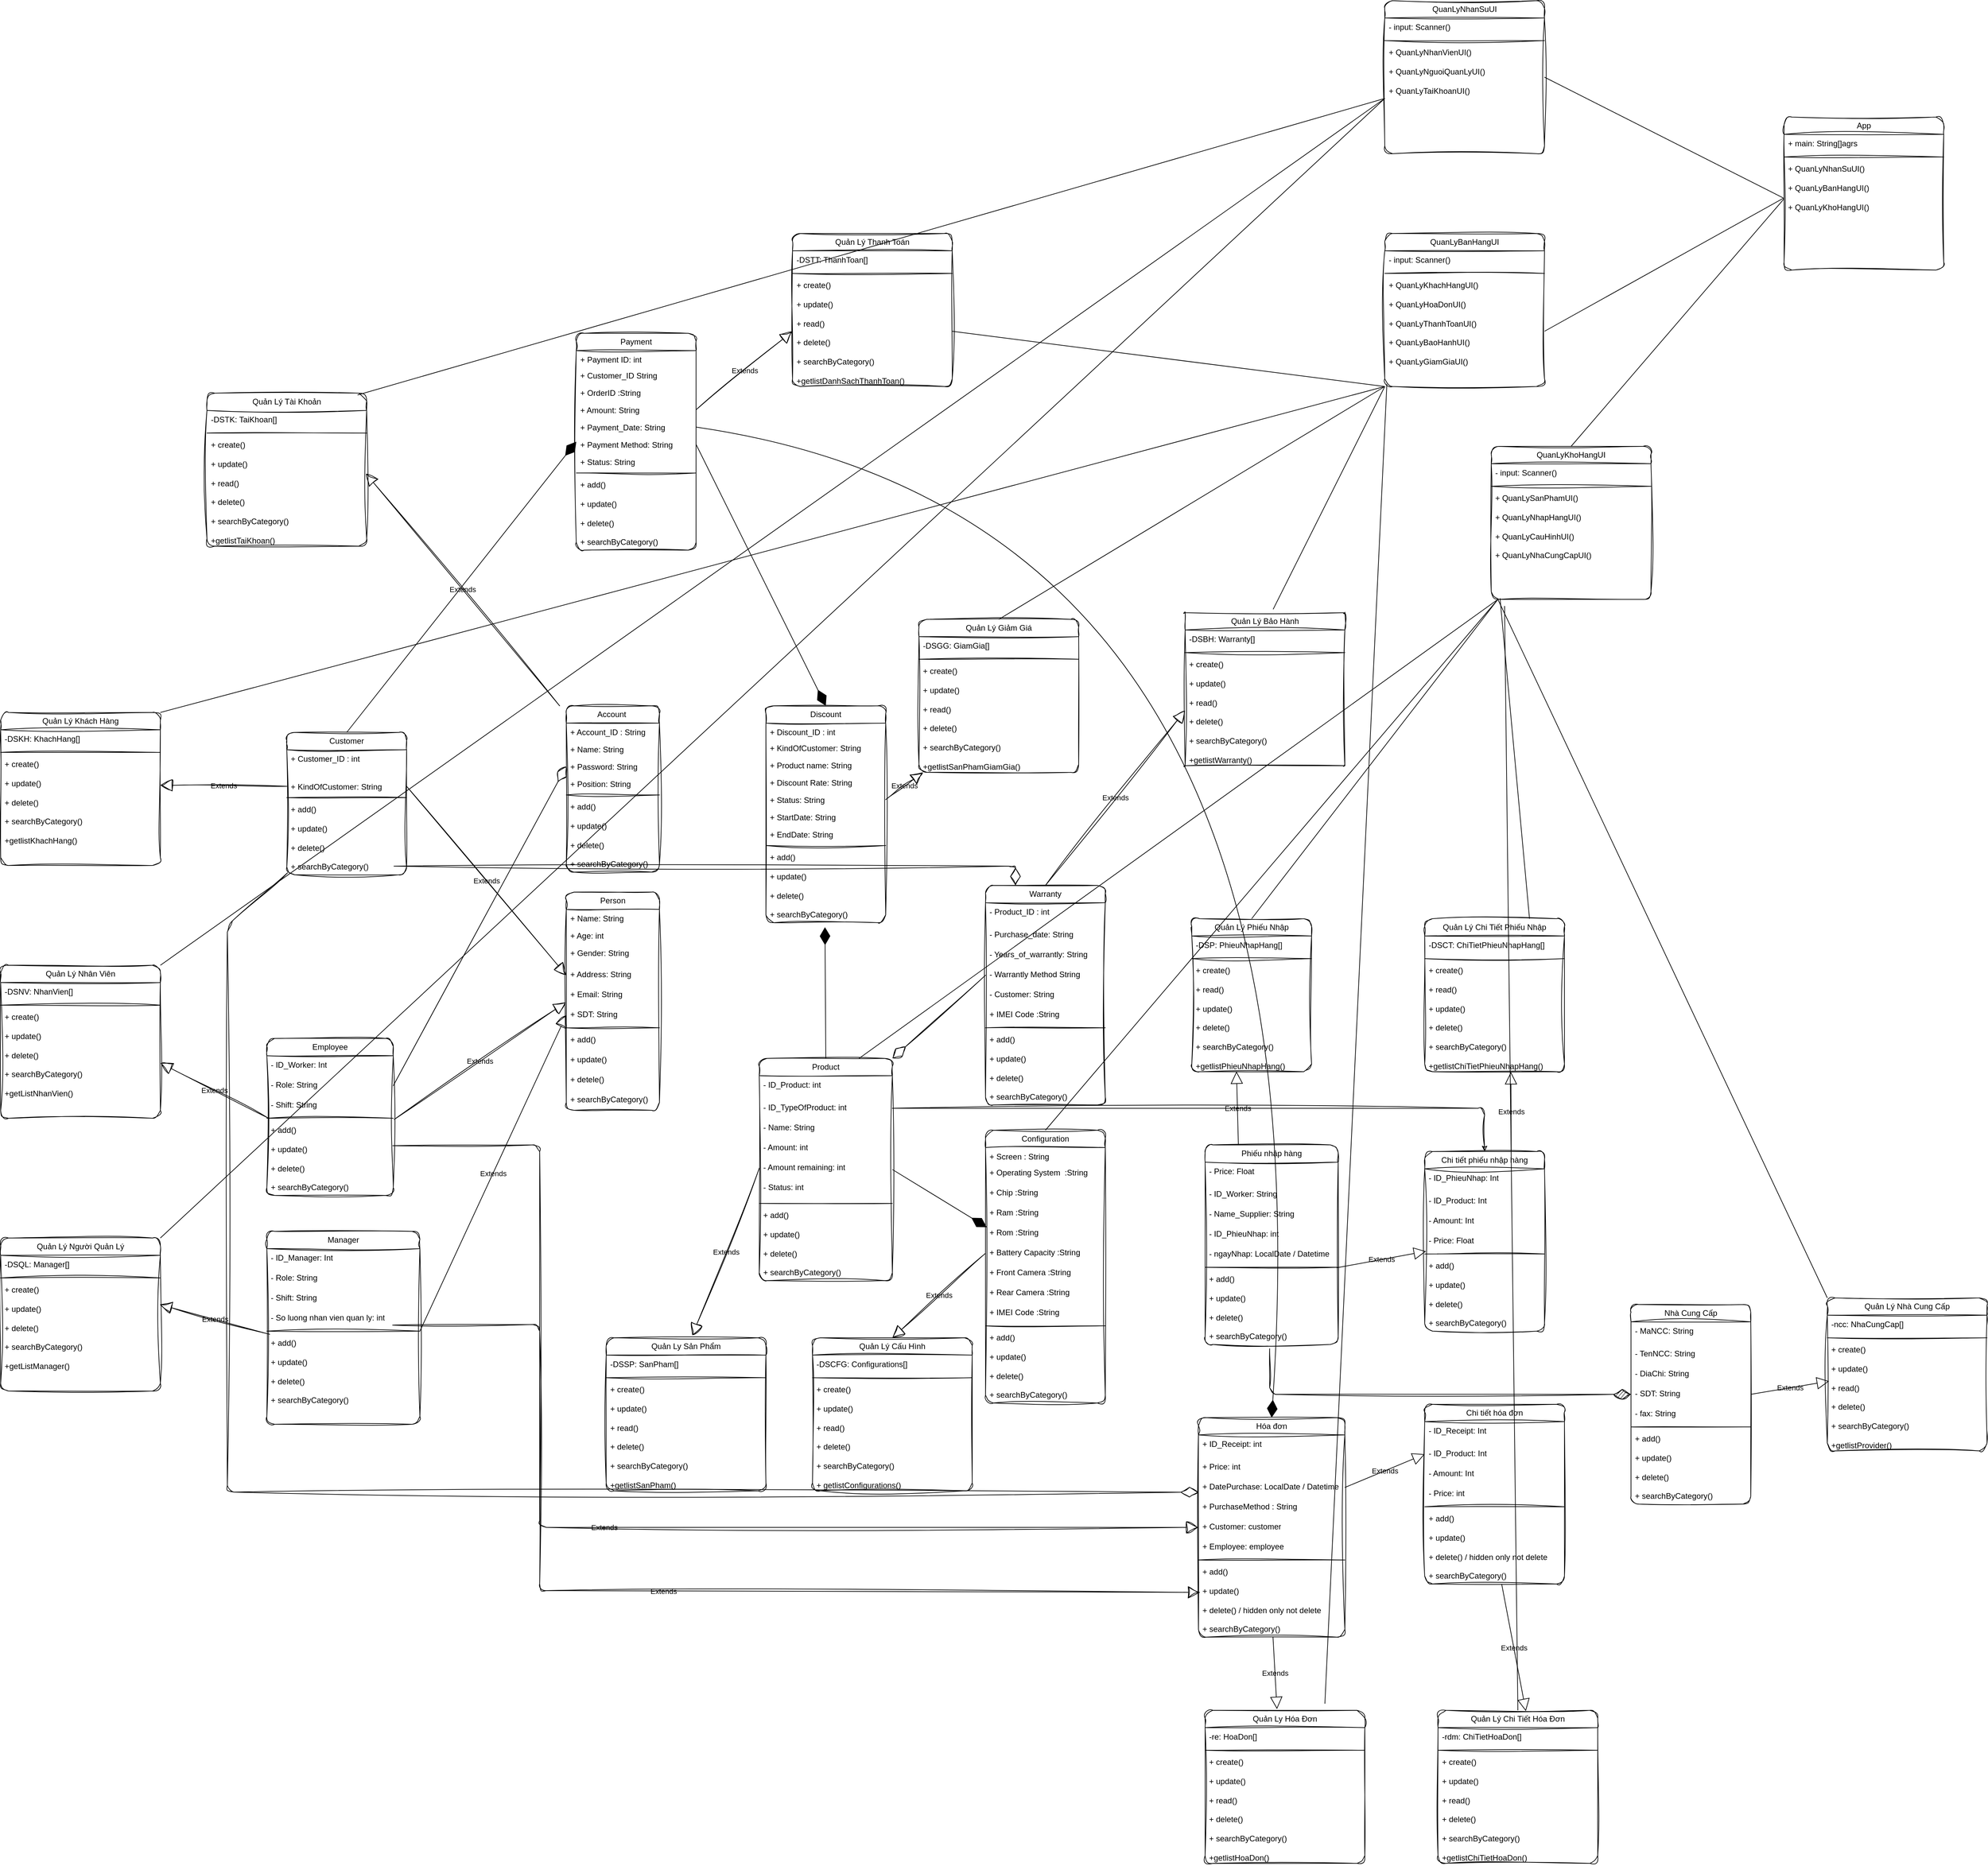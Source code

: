 <mxfile version="21.7.5" type="device">
  <diagram name="Page-1" id="N-pa4uam0QaEXd06Tlig">
    <mxGraphModel dx="3402" dy="2508" grid="1" gridSize="10" guides="1" tooltips="1" connect="1" arrows="1" fold="1" page="1" pageScale="1" pageWidth="850" pageHeight="1100" math="0" shadow="0">
      <root>
        <mxCell id="0" />
        <mxCell id="1" parent="0" />
        <mxCell id="W0xPJ8pAoXhd1vRb9MUF-1" value="Account&amp;nbsp;" style="swimlane;fontStyle=0;childLayout=stackLayout;horizontal=1;startSize=26;fillColor=none;horizontalStack=0;resizeParent=1;resizeParentMax=0;resizeLast=0;collapsible=1;marginBottom=0;whiteSpace=wrap;html=1;sketch=1;curveFitting=1;jiggle=2;rounded=1;labelBackgroundColor=none;" parent="1" vertex="1">
          <mxGeometry x="230" y="220" width="140" height="250" as="geometry" />
        </mxCell>
        <mxCell id="W0xPJ8pAoXhd1vRb9MUF-2" value="+ Account_ID : String" style="text;strokeColor=none;fillColor=none;align=left;verticalAlign=top;spacingLeft=4;spacingRight=4;overflow=hidden;rotatable=0;points=[[0,0.5],[1,0.5]];portConstraint=eastwest;whiteSpace=wrap;html=1;sketch=1;curveFitting=1;jiggle=2;rounded=1;labelBackgroundColor=none;" parent="W0xPJ8pAoXhd1vRb9MUF-1" vertex="1">
          <mxGeometry y="26" width="140" height="26" as="geometry" />
        </mxCell>
        <mxCell id="W0xPJ8pAoXhd1vRb9MUF-3" value="+ Name: String" style="text;strokeColor=none;fillColor=none;align=left;verticalAlign=top;spacingLeft=4;spacingRight=4;overflow=hidden;rotatable=0;points=[[0,0.5],[1,0.5]];portConstraint=eastwest;whiteSpace=wrap;html=1;sketch=1;curveFitting=1;jiggle=2;rounded=1;labelBackgroundColor=none;" parent="W0xPJ8pAoXhd1vRb9MUF-1" vertex="1">
          <mxGeometry y="52" width="140" height="26" as="geometry" />
        </mxCell>
        <mxCell id="W0xPJ8pAoXhd1vRb9MUF-6" value="+ Password: String" style="text;strokeColor=none;fillColor=none;align=left;verticalAlign=top;spacingLeft=4;spacingRight=4;overflow=hidden;rotatable=0;points=[[0,0.5],[1,0.5]];portConstraint=eastwest;whiteSpace=wrap;html=1;sketch=1;curveFitting=1;jiggle=2;rounded=1;labelBackgroundColor=none;" parent="W0xPJ8pAoXhd1vRb9MUF-1" vertex="1">
          <mxGeometry y="78" width="140" height="26" as="geometry" />
        </mxCell>
        <mxCell id="OZkxvLCCXo7Rk8jLLJnh-1" value="+ Position: String" style="text;strokeColor=none;fillColor=none;align=left;verticalAlign=top;spacingLeft=4;spacingRight=4;overflow=hidden;rotatable=0;points=[[0,0.5],[1,0.5]];portConstraint=eastwest;whiteSpace=wrap;html=1;sketch=1;curveFitting=1;jiggle=2;rounded=1;labelBackgroundColor=none;" parent="W0xPJ8pAoXhd1vRb9MUF-1" vertex="1">
          <mxGeometry y="104" width="140" height="26" as="geometry" />
        </mxCell>
        <mxCell id="W0xPJ8pAoXhd1vRb9MUF-44" value="" style="line;strokeWidth=1;fillColor=none;align=left;verticalAlign=middle;spacingTop=-1;spacingLeft=3;spacingRight=3;rotatable=0;labelPosition=right;points=[];portConstraint=eastwest;sketch=1;curveFitting=1;jiggle=2;rounded=1;labelBackgroundColor=none;" parent="W0xPJ8pAoXhd1vRb9MUF-1" vertex="1">
          <mxGeometry y="130" width="140" height="8" as="geometry" />
        </mxCell>
        <mxCell id="W0xPJ8pAoXhd1vRb9MUF-4" value="+ add()&lt;br&gt;&lt;br&gt;+ update()&lt;br&gt;&lt;br&gt;+ delete()&lt;br&gt;&lt;br&gt;+ searchByCategory()" style="text;strokeColor=none;fillColor=none;align=left;verticalAlign=top;spacingLeft=4;spacingRight=4;overflow=hidden;rotatable=0;points=[[0,0.5],[1,0.5]];portConstraint=eastwest;whiteSpace=wrap;html=1;sketch=1;curveFitting=1;jiggle=2;rounded=1;labelBackgroundColor=none;" parent="W0xPJ8pAoXhd1vRb9MUF-1" vertex="1">
          <mxGeometry y="138" width="140" height="112" as="geometry" />
        </mxCell>
        <mxCell id="W0xPJ8pAoXhd1vRb9MUF-21" value="Person" style="swimlane;fontStyle=0;childLayout=stackLayout;horizontal=1;startSize=26;fillColor=none;horizontalStack=0;resizeParent=1;resizeParentMax=0;resizeLast=0;collapsible=1;marginBottom=0;whiteSpace=wrap;html=1;sketch=1;curveFitting=1;jiggle=2;rounded=1;labelBackgroundColor=none;" parent="1" vertex="1">
          <mxGeometry x="230" y="500" width="140" height="328" as="geometry">
            <mxRectangle x="230" y="500" width="80" height="30" as="alternateBounds" />
          </mxGeometry>
        </mxCell>
        <mxCell id="W0xPJ8pAoXhd1vRb9MUF-22" value="+ Name: String" style="text;strokeColor=none;fillColor=none;align=left;verticalAlign=top;spacingLeft=4;spacingRight=4;overflow=hidden;rotatable=0;points=[[0,0.5],[1,0.5]];portConstraint=eastwest;whiteSpace=wrap;html=1;sketch=1;curveFitting=1;jiggle=2;rounded=1;labelBackgroundColor=none;" parent="W0xPJ8pAoXhd1vRb9MUF-21" vertex="1">
          <mxGeometry y="26" width="140" height="26" as="geometry" />
        </mxCell>
        <mxCell id="W0xPJ8pAoXhd1vRb9MUF-23" value="+ Age: int" style="text;strokeColor=none;fillColor=none;align=left;verticalAlign=top;spacingLeft=4;spacingRight=4;overflow=hidden;rotatable=0;points=[[0,0.5],[1,0.5]];portConstraint=eastwest;whiteSpace=wrap;html=1;sketch=1;curveFitting=1;jiggle=2;rounded=1;labelBackgroundColor=none;" parent="W0xPJ8pAoXhd1vRb9MUF-21" vertex="1">
          <mxGeometry y="52" width="140" height="26" as="geometry" />
        </mxCell>
        <mxCell id="W0xPJ8pAoXhd1vRb9MUF-24" value="+ Gender: String" style="text;strokeColor=none;fillColor=none;align=left;verticalAlign=top;spacingLeft=4;spacingRight=4;overflow=hidden;rotatable=0;points=[[0,0.5],[1,0.5]];portConstraint=eastwest;whiteSpace=wrap;html=1;sketch=1;curveFitting=1;jiggle=2;rounded=1;labelBackgroundColor=none;" parent="W0xPJ8pAoXhd1vRb9MUF-21" vertex="1">
          <mxGeometry y="78" width="140" height="32" as="geometry" />
        </mxCell>
        <mxCell id="W0xPJ8pAoXhd1vRb9MUF-28" value="+ Address: String" style="text;strokeColor=none;fillColor=none;align=left;verticalAlign=top;spacingLeft=4;spacingRight=4;overflow=hidden;rotatable=0;points=[[0,0.5],[1,0.5]];portConstraint=eastwest;whiteSpace=wrap;html=1;sketch=1;curveFitting=1;jiggle=2;rounded=1;labelBackgroundColor=none;" parent="W0xPJ8pAoXhd1vRb9MUF-21" vertex="1">
          <mxGeometry y="110" width="140" height="30" as="geometry" />
        </mxCell>
        <mxCell id="W0xPJ8pAoXhd1vRb9MUF-35" value="+ Email: String" style="text;strokeColor=none;fillColor=none;align=left;verticalAlign=top;spacingLeft=4;spacingRight=4;overflow=hidden;rotatable=0;points=[[0,0.5],[1,0.5]];portConstraint=eastwest;whiteSpace=wrap;html=1;sketch=1;curveFitting=1;jiggle=2;rounded=1;labelBackgroundColor=none;" parent="W0xPJ8pAoXhd1vRb9MUF-21" vertex="1">
          <mxGeometry y="140" width="140" height="30" as="geometry" />
        </mxCell>
        <mxCell id="W0xPJ8pAoXhd1vRb9MUF-36" value="+ SDT: String" style="text;strokeColor=none;fillColor=none;align=left;verticalAlign=top;spacingLeft=4;spacingRight=4;overflow=hidden;rotatable=0;points=[[0,0.5],[1,0.5]];portConstraint=eastwest;whiteSpace=wrap;html=1;sketch=1;curveFitting=1;jiggle=2;rounded=1;labelBackgroundColor=none;" parent="W0xPJ8pAoXhd1vRb9MUF-21" vertex="1">
          <mxGeometry y="170" width="140" height="30" as="geometry" />
        </mxCell>
        <mxCell id="W0xPJ8pAoXhd1vRb9MUF-41" value="" style="line;strokeWidth=1;fillColor=none;align=left;verticalAlign=middle;spacingTop=-1;spacingLeft=3;spacingRight=3;rotatable=0;labelPosition=right;points=[];portConstraint=eastwest;sketch=1;curveFitting=1;jiggle=2;rounded=1;labelBackgroundColor=none;" parent="W0xPJ8pAoXhd1vRb9MUF-21" vertex="1">
          <mxGeometry y="200" width="140" height="8" as="geometry" />
        </mxCell>
        <mxCell id="W0xPJ8pAoXhd1vRb9MUF-37" value="+ add()" style="text;strokeColor=none;fillColor=none;align=left;verticalAlign=top;spacingLeft=4;spacingRight=4;overflow=hidden;rotatable=0;points=[[0,0.5],[1,0.5]];portConstraint=eastwest;whiteSpace=wrap;html=1;sketch=1;curveFitting=1;jiggle=2;rounded=1;labelBackgroundColor=none;" parent="W0xPJ8pAoXhd1vRb9MUF-21" vertex="1">
          <mxGeometry y="208" width="140" height="30" as="geometry" />
        </mxCell>
        <mxCell id="W0xPJ8pAoXhd1vRb9MUF-38" value="+ update()" style="text;strokeColor=none;fillColor=none;align=left;verticalAlign=top;spacingLeft=4;spacingRight=4;overflow=hidden;rotatable=0;points=[[0,0.5],[1,0.5]];portConstraint=eastwest;whiteSpace=wrap;html=1;sketch=1;curveFitting=1;jiggle=2;rounded=1;labelBackgroundColor=none;" parent="W0xPJ8pAoXhd1vRb9MUF-21" vertex="1">
          <mxGeometry y="238" width="140" height="30" as="geometry" />
        </mxCell>
        <mxCell id="W0xPJ8pAoXhd1vRb9MUF-39" value="+ detele()" style="text;strokeColor=none;fillColor=none;align=left;verticalAlign=top;spacingLeft=4;spacingRight=4;overflow=hidden;rotatable=0;points=[[0,0.5],[1,0.5]];portConstraint=eastwest;whiteSpace=wrap;html=1;sketch=1;curveFitting=1;jiggle=2;rounded=1;labelBackgroundColor=none;" parent="W0xPJ8pAoXhd1vRb9MUF-21" vertex="1">
          <mxGeometry y="268" width="140" height="30" as="geometry" />
        </mxCell>
        <mxCell id="W0xPJ8pAoXhd1vRb9MUF-40" value="+ searchByCategory()" style="text;strokeColor=none;fillColor=none;align=left;verticalAlign=top;spacingLeft=4;spacingRight=4;overflow=hidden;rotatable=0;points=[[0,0.5],[1,0.5]];portConstraint=eastwest;whiteSpace=wrap;html=1;sketch=1;curveFitting=1;jiggle=2;rounded=1;labelBackgroundColor=none;" parent="W0xPJ8pAoXhd1vRb9MUF-21" vertex="1">
          <mxGeometry y="298" width="140" height="30" as="geometry" />
        </mxCell>
        <mxCell id="W0xPJ8pAoXhd1vRb9MUF-45" value="Customer" style="swimlane;fontStyle=0;childLayout=stackLayout;horizontal=1;startSize=26;fillColor=none;horizontalStack=0;resizeParent=1;resizeParentMax=0;resizeLast=0;collapsible=1;marginBottom=0;whiteSpace=wrap;html=1;sketch=1;curveFitting=1;jiggle=2;rounded=1;labelBackgroundColor=none;" parent="1" vertex="1">
          <mxGeometry x="-190" y="260" width="180" height="214" as="geometry" />
        </mxCell>
        <mxCell id="W0xPJ8pAoXhd1vRb9MUF-46" value="+ Customer_ID : int" style="text;strokeColor=none;fillColor=none;align=left;verticalAlign=top;spacingLeft=4;spacingRight=4;overflow=hidden;rotatable=0;points=[[0,0.5],[1,0.5]];portConstraint=eastwest;whiteSpace=wrap;html=1;sketch=1;curveFitting=1;jiggle=2;rounded=1;labelBackgroundColor=none;" parent="W0xPJ8pAoXhd1vRb9MUF-45" vertex="1">
          <mxGeometry y="26" width="180" height="42" as="geometry" />
        </mxCell>
        <mxCell id="W0xPJ8pAoXhd1vRb9MUF-48" value="+ KindOfCustomer: String" style="text;strokeColor=none;fillColor=none;align=left;verticalAlign=top;spacingLeft=4;spacingRight=4;overflow=hidden;rotatable=0;points=[[0,0.5],[1,0.5]];portConstraint=eastwest;whiteSpace=wrap;html=1;sketch=1;curveFitting=1;jiggle=2;rounded=1;labelBackgroundColor=none;" parent="W0xPJ8pAoXhd1vRb9MUF-45" vertex="1">
          <mxGeometry y="68" width="180" height="26" as="geometry" />
        </mxCell>
        <mxCell id="W0xPJ8pAoXhd1vRb9MUF-49" value="" style="line;strokeWidth=1;fillColor=none;align=left;verticalAlign=middle;spacingTop=-1;spacingLeft=3;spacingRight=3;rotatable=0;labelPosition=right;points=[];portConstraint=eastwest;sketch=1;curveFitting=1;jiggle=2;rounded=1;labelBackgroundColor=none;" parent="W0xPJ8pAoXhd1vRb9MUF-45" vertex="1">
          <mxGeometry y="94" width="180" height="8" as="geometry" />
        </mxCell>
        <mxCell id="W0xPJ8pAoXhd1vRb9MUF-50" value="+ add()&lt;br&gt;&lt;br&gt;+ update()&lt;br&gt;&lt;br&gt;+ delete()&lt;br&gt;&lt;br&gt;+ searchByCategory()" style="text;strokeColor=none;fillColor=none;align=left;verticalAlign=top;spacingLeft=4;spacingRight=4;overflow=hidden;rotatable=0;points=[[0,0.5],[1,0.5]];portConstraint=eastwest;whiteSpace=wrap;html=1;sketch=1;curveFitting=1;jiggle=2;rounded=1;labelBackgroundColor=none;" parent="W0xPJ8pAoXhd1vRb9MUF-45" vertex="1">
          <mxGeometry y="102" width="180" height="112" as="geometry" />
        </mxCell>
        <mxCell id="W0xPJ8pAoXhd1vRb9MUF-51" value="Warranty" style="swimlane;fontStyle=0;childLayout=stackLayout;horizontal=1;startSize=26;fillColor=none;horizontalStack=0;resizeParent=1;resizeParentMax=0;resizeLast=0;collapsible=1;marginBottom=0;whiteSpace=wrap;html=1;sketch=1;curveFitting=1;jiggle=2;rounded=1;labelBackgroundColor=none;" parent="1" vertex="1">
          <mxGeometry x="860" y="490" width="180" height="330" as="geometry" />
        </mxCell>
        <mxCell id="W0xPJ8pAoXhd1vRb9MUF-52" value="- Product_ID : int" style="text;strokeColor=none;fillColor=none;align=left;verticalAlign=top;spacingLeft=4;spacingRight=4;overflow=hidden;rotatable=0;points=[[0,0.5],[1,0.5]];portConstraint=eastwest;whiteSpace=wrap;html=1;sketch=1;curveFitting=1;jiggle=2;rounded=1;labelBackgroundColor=none;" parent="W0xPJ8pAoXhd1vRb9MUF-51" vertex="1">
          <mxGeometry y="26" width="180" height="34" as="geometry" />
        </mxCell>
        <mxCell id="W0xPJ8pAoXhd1vRb9MUF-53" value="- Purchase_date: String" style="text;strokeColor=none;fillColor=none;align=left;verticalAlign=top;spacingLeft=4;spacingRight=4;overflow=hidden;rotatable=0;points=[[0,0.5],[1,0.5]];portConstraint=eastwest;whiteSpace=wrap;html=1;sketch=1;curveFitting=1;jiggle=2;rounded=1;labelBackgroundColor=none;" parent="W0xPJ8pAoXhd1vRb9MUF-51" vertex="1">
          <mxGeometry y="60" width="180" height="30" as="geometry" />
        </mxCell>
        <mxCell id="W0xPJ8pAoXhd1vRb9MUF-56" value="- Years_of_warrantly: String" style="text;strokeColor=none;fillColor=none;align=left;verticalAlign=top;spacingLeft=4;spacingRight=4;overflow=hidden;rotatable=0;points=[[0,0.5],[1,0.5]];portConstraint=eastwest;whiteSpace=wrap;html=1;sketch=1;curveFitting=1;jiggle=2;rounded=1;labelBackgroundColor=none;" parent="W0xPJ8pAoXhd1vRb9MUF-51" vertex="1">
          <mxGeometry y="90" width="180" height="30" as="geometry" />
        </mxCell>
        <mxCell id="W0xPJ8pAoXhd1vRb9MUF-59" value="- Warrantly Method String" style="text;strokeColor=none;fillColor=none;align=left;verticalAlign=top;spacingLeft=4;spacingRight=4;overflow=hidden;rotatable=0;points=[[0,0.5],[1,0.5]];portConstraint=eastwest;whiteSpace=wrap;html=1;sketch=1;curveFitting=1;jiggle=2;rounded=1;labelBackgroundColor=none;" parent="W0xPJ8pAoXhd1vRb9MUF-51" vertex="1">
          <mxGeometry y="120" width="180" height="30" as="geometry" />
        </mxCell>
        <mxCell id="W0xPJ8pAoXhd1vRb9MUF-58" value="- Customer: String" style="text;strokeColor=none;fillColor=none;align=left;verticalAlign=top;spacingLeft=4;spacingRight=4;overflow=hidden;rotatable=0;points=[[0,0.5],[1,0.5]];portConstraint=eastwest;whiteSpace=wrap;html=1;sketch=1;curveFitting=1;jiggle=2;rounded=1;labelBackgroundColor=none;" parent="W0xPJ8pAoXhd1vRb9MUF-51" vertex="1">
          <mxGeometry y="150" width="180" height="30" as="geometry" />
        </mxCell>
        <mxCell id="usLQixjft656erIoju9L-2" value="+ IMEI Code :String" style="text;strokeColor=none;fillColor=none;align=left;verticalAlign=top;spacingLeft=4;spacingRight=4;overflow=hidden;rotatable=0;points=[[0,0.5],[1,0.5]];portConstraint=eastwest;whiteSpace=wrap;html=1;sketch=1;curveFitting=1;jiggle=2;rounded=1;labelBackgroundColor=none;" parent="W0xPJ8pAoXhd1vRb9MUF-51" vertex="1">
          <mxGeometry y="180" width="180" height="30" as="geometry" />
        </mxCell>
        <mxCell id="W0xPJ8pAoXhd1vRb9MUF-54" value="" style="line;strokeWidth=1;fillColor=none;align=left;verticalAlign=middle;spacingTop=-1;spacingLeft=3;spacingRight=3;rotatable=0;labelPosition=right;points=[];portConstraint=eastwest;sketch=1;curveFitting=1;jiggle=2;rounded=1;labelBackgroundColor=none;" parent="W0xPJ8pAoXhd1vRb9MUF-51" vertex="1">
          <mxGeometry y="210" width="180" height="8" as="geometry" />
        </mxCell>
        <mxCell id="W0xPJ8pAoXhd1vRb9MUF-55" value="+ add()&lt;br&gt;&lt;br&gt;+ update()&lt;br&gt;&lt;br&gt;+ delete()&lt;br&gt;&lt;br&gt;+ searchByCategory()" style="text;strokeColor=none;fillColor=none;align=left;verticalAlign=top;spacingLeft=4;spacingRight=4;overflow=hidden;rotatable=0;points=[[0,0.5],[1,0.5]];portConstraint=eastwest;whiteSpace=wrap;html=1;sketch=1;curveFitting=1;jiggle=2;rounded=1;labelBackgroundColor=none;" parent="W0xPJ8pAoXhd1vRb9MUF-51" vertex="1">
          <mxGeometry y="218" width="180" height="112" as="geometry" />
        </mxCell>
        <mxCell id="W0xPJ8pAoXhd1vRb9MUF-60" value="Configuration" style="swimlane;fontStyle=0;childLayout=stackLayout;horizontal=1;startSize=26;fillColor=none;horizontalStack=0;resizeParent=1;resizeParentMax=0;resizeLast=0;collapsible=1;marginBottom=0;whiteSpace=wrap;html=1;sketch=1;curveFitting=1;jiggle=2;rounded=1;labelBackgroundColor=none;" parent="1" vertex="1">
          <mxGeometry x="860" y="858" width="180" height="410" as="geometry" />
        </mxCell>
        <mxCell id="W0xPJ8pAoXhd1vRb9MUF-61" value="+ Screen : String" style="text;strokeColor=none;fillColor=none;align=left;verticalAlign=top;spacingLeft=4;spacingRight=4;overflow=hidden;rotatable=0;points=[[0,0.5],[1,0.5]];portConstraint=eastwest;whiteSpace=wrap;html=1;sketch=1;curveFitting=1;jiggle=2;rounded=1;labelBackgroundColor=none;" parent="W0xPJ8pAoXhd1vRb9MUF-60" vertex="1">
          <mxGeometry y="26" width="180" height="24" as="geometry" />
        </mxCell>
        <mxCell id="W0xPJ8pAoXhd1vRb9MUF-62" value="+ Operating System&amp;nbsp; :String" style="text;strokeColor=none;fillColor=none;align=left;verticalAlign=top;spacingLeft=4;spacingRight=4;overflow=hidden;rotatable=0;points=[[0,0.5],[1,0.5]];portConstraint=eastwest;whiteSpace=wrap;html=1;sketch=1;curveFitting=1;jiggle=2;rounded=1;labelBackgroundColor=none;" parent="W0xPJ8pAoXhd1vRb9MUF-60" vertex="1">
          <mxGeometry y="50" width="180" height="30" as="geometry" />
        </mxCell>
        <mxCell id="W0xPJ8pAoXhd1vRb9MUF-63" value="+ Chip :String" style="text;strokeColor=none;fillColor=none;align=left;verticalAlign=top;spacingLeft=4;spacingRight=4;overflow=hidden;rotatable=0;points=[[0,0.5],[1,0.5]];portConstraint=eastwest;whiteSpace=wrap;html=1;sketch=1;curveFitting=1;jiggle=2;rounded=1;labelBackgroundColor=none;" parent="W0xPJ8pAoXhd1vRb9MUF-60" vertex="1">
          <mxGeometry y="80" width="180" height="30" as="geometry" />
        </mxCell>
        <mxCell id="W0xPJ8pAoXhd1vRb9MUF-64" value="+ Ram :String" style="text;strokeColor=none;fillColor=none;align=left;verticalAlign=top;spacingLeft=4;spacingRight=4;overflow=hidden;rotatable=0;points=[[0,0.5],[1,0.5]];portConstraint=eastwest;whiteSpace=wrap;html=1;sketch=1;curveFitting=1;jiggle=2;rounded=1;labelBackgroundColor=none;" parent="W0xPJ8pAoXhd1vRb9MUF-60" vertex="1">
          <mxGeometry y="110" width="180" height="30" as="geometry" />
        </mxCell>
        <mxCell id="4b8JdlkmZ9-MgNydB-L5-1" value="+ Rom :String" style="text;strokeColor=none;fillColor=none;align=left;verticalAlign=top;spacingLeft=4;spacingRight=4;overflow=hidden;rotatable=0;points=[[0,0.5],[1,0.5]];portConstraint=eastwest;whiteSpace=wrap;html=1;sketch=1;curveFitting=1;jiggle=2;rounded=1;labelBackgroundColor=none;" parent="W0xPJ8pAoXhd1vRb9MUF-60" vertex="1">
          <mxGeometry y="140" width="180" height="30" as="geometry" />
        </mxCell>
        <mxCell id="W0xPJ8pAoXhd1vRb9MUF-65" value="+ Battery Capacity :String" style="text;strokeColor=none;fillColor=none;align=left;verticalAlign=top;spacingLeft=4;spacingRight=4;overflow=hidden;rotatable=0;points=[[0,0.5],[1,0.5]];portConstraint=eastwest;whiteSpace=wrap;html=1;sketch=1;curveFitting=1;jiggle=2;rounded=1;labelBackgroundColor=none;" parent="W0xPJ8pAoXhd1vRb9MUF-60" vertex="1">
          <mxGeometry y="170" width="180" height="30" as="geometry" />
        </mxCell>
        <mxCell id="W0xPJ8pAoXhd1vRb9MUF-69" value="+ Front Camera :String" style="text;strokeColor=none;fillColor=none;align=left;verticalAlign=top;spacingLeft=4;spacingRight=4;overflow=hidden;rotatable=0;points=[[0,0.5],[1,0.5]];portConstraint=eastwest;whiteSpace=wrap;html=1;sketch=1;curveFitting=1;jiggle=2;rounded=1;labelBackgroundColor=none;" parent="W0xPJ8pAoXhd1vRb9MUF-60" vertex="1">
          <mxGeometry y="200" width="180" height="30" as="geometry" />
        </mxCell>
        <mxCell id="W0xPJ8pAoXhd1vRb9MUF-68" value="+ Rear Camera :String" style="text;strokeColor=none;fillColor=none;align=left;verticalAlign=top;spacingLeft=4;spacingRight=4;overflow=hidden;rotatable=0;points=[[0,0.5],[1,0.5]];portConstraint=eastwest;whiteSpace=wrap;html=1;sketch=1;curveFitting=1;jiggle=2;rounded=1;labelBackgroundColor=none;" parent="W0xPJ8pAoXhd1vRb9MUF-60" vertex="1">
          <mxGeometry y="230" width="180" height="30" as="geometry" />
        </mxCell>
        <mxCell id="sIMXOXoP_yS09KpE0W_7-35" value="+ IMEI Code :String" style="text;strokeColor=none;fillColor=none;align=left;verticalAlign=top;spacingLeft=4;spacingRight=4;overflow=hidden;rotatable=0;points=[[0,0.5],[1,0.5]];portConstraint=eastwest;whiteSpace=wrap;html=1;sketch=1;curveFitting=1;jiggle=2;rounded=1;labelBackgroundColor=none;" parent="W0xPJ8pAoXhd1vRb9MUF-60" vertex="1">
          <mxGeometry y="260" width="180" height="30" as="geometry" />
        </mxCell>
        <mxCell id="W0xPJ8pAoXhd1vRb9MUF-66" value="" style="line;strokeWidth=1;fillColor=none;align=left;verticalAlign=middle;spacingTop=-1;spacingLeft=3;spacingRight=3;rotatable=0;labelPosition=right;points=[];portConstraint=eastwest;sketch=1;curveFitting=1;jiggle=2;rounded=1;labelBackgroundColor=none;" parent="W0xPJ8pAoXhd1vRb9MUF-60" vertex="1">
          <mxGeometry y="290" width="180" height="8" as="geometry" />
        </mxCell>
        <mxCell id="W0xPJ8pAoXhd1vRb9MUF-67" value="+ add()&lt;br&gt;&lt;br&gt;+ update()&lt;br&gt;&lt;br&gt;+ delete()&lt;br&gt;&lt;br&gt;+ searchByCategory()" style="text;strokeColor=none;fillColor=none;align=left;verticalAlign=top;spacingLeft=4;spacingRight=4;overflow=hidden;rotatable=0;points=[[0,0.5],[1,0.5]];portConstraint=eastwest;whiteSpace=wrap;html=1;sketch=1;curveFitting=1;jiggle=2;rounded=1;labelBackgroundColor=none;" parent="W0xPJ8pAoXhd1vRb9MUF-60" vertex="1">
          <mxGeometry y="298" width="180" height="112" as="geometry" />
        </mxCell>
        <mxCell id="W0xPJ8pAoXhd1vRb9MUF-70" value="Chi tiết phiếu nhập hàng" style="swimlane;fontStyle=0;childLayout=stackLayout;horizontal=1;startSize=26;fillColor=none;horizontalStack=0;resizeParent=1;resizeParentMax=0;resizeLast=0;collapsible=1;marginBottom=0;whiteSpace=wrap;html=1;sketch=1;curveFitting=1;jiggle=2;rounded=1;labelBackgroundColor=none;" parent="1" vertex="1">
          <mxGeometry x="1520" y="890" width="180" height="270" as="geometry" />
        </mxCell>
        <mxCell id="W0xPJ8pAoXhd1vRb9MUF-71" value="- ID_PhieuNhap: Int" style="text;strokeColor=none;fillColor=none;align=left;verticalAlign=top;spacingLeft=4;spacingRight=4;overflow=hidden;rotatable=0;points=[[0,0.5],[1,0.5]];portConstraint=eastwest;whiteSpace=wrap;html=1;sketch=1;curveFitting=1;jiggle=2;rounded=1;labelBackgroundColor=none;" parent="W0xPJ8pAoXhd1vRb9MUF-70" vertex="1">
          <mxGeometry y="26" width="180" height="34" as="geometry" />
        </mxCell>
        <mxCell id="W0xPJ8pAoXhd1vRb9MUF-72" value="- ID_Product: Int" style="text;strokeColor=none;fillColor=none;align=left;verticalAlign=top;spacingLeft=4;spacingRight=4;overflow=hidden;rotatable=0;points=[[0,0.5],[1,0.5]];portConstraint=eastwest;whiteSpace=wrap;html=1;sketch=1;curveFitting=1;jiggle=2;rounded=1;labelBackgroundColor=none;" parent="W0xPJ8pAoXhd1vRb9MUF-70" vertex="1">
          <mxGeometry y="60" width="180" height="30" as="geometry" />
        </mxCell>
        <mxCell id="W0xPJ8pAoXhd1vRb9MUF-73" value="- Amount: Int" style="text;strokeColor=none;fillColor=none;align=left;verticalAlign=top;spacingLeft=4;spacingRight=4;overflow=hidden;rotatable=0;points=[[0,0.5],[1,0.5]];portConstraint=eastwest;whiteSpace=wrap;html=1;sketch=1;curveFitting=1;jiggle=2;rounded=1;labelBackgroundColor=none;" parent="W0xPJ8pAoXhd1vRb9MUF-70" vertex="1">
          <mxGeometry y="90" width="180" height="30" as="geometry" />
        </mxCell>
        <mxCell id="W0xPJ8pAoXhd1vRb9MUF-74" value="- Price: Float" style="text;strokeColor=none;fillColor=none;align=left;verticalAlign=top;spacingLeft=4;spacingRight=4;overflow=hidden;rotatable=0;points=[[0,0.5],[1,0.5]];portConstraint=eastwest;whiteSpace=wrap;html=1;sketch=1;curveFitting=1;jiggle=2;rounded=1;labelBackgroundColor=none;" parent="W0xPJ8pAoXhd1vRb9MUF-70" vertex="1">
          <mxGeometry y="120" width="180" height="30" as="geometry" />
        </mxCell>
        <mxCell id="W0xPJ8pAoXhd1vRb9MUF-78" value="" style="line;strokeWidth=1;fillColor=none;align=left;verticalAlign=middle;spacingTop=-1;spacingLeft=3;spacingRight=3;rotatable=0;labelPosition=right;points=[];portConstraint=eastwest;sketch=1;curveFitting=1;jiggle=2;rounded=1;labelBackgroundColor=none;" parent="W0xPJ8pAoXhd1vRb9MUF-70" vertex="1">
          <mxGeometry y="150" width="180" height="8" as="geometry" />
        </mxCell>
        <mxCell id="W0xPJ8pAoXhd1vRb9MUF-79" value="+ add()&lt;br&gt;&lt;br&gt;+ update()&lt;br&gt;&lt;br&gt;+ delete()&lt;br&gt;&lt;br&gt;+ searchByCategory()" style="text;strokeColor=none;fillColor=none;align=left;verticalAlign=top;spacingLeft=4;spacingRight=4;overflow=hidden;rotatable=0;points=[[0,0.5],[1,0.5]];portConstraint=eastwest;whiteSpace=wrap;html=1;sketch=1;curveFitting=1;jiggle=2;rounded=1;labelBackgroundColor=none;" parent="W0xPJ8pAoXhd1vRb9MUF-70" vertex="1">
          <mxGeometry y="158" width="180" height="112" as="geometry" />
        </mxCell>
        <mxCell id="W0xPJ8pAoXhd1vRb9MUF-80" value="Employee" style="swimlane;fontStyle=0;childLayout=stackLayout;horizontal=1;startSize=26;fillColor=none;horizontalStack=0;resizeParent=1;resizeParentMax=0;resizeLast=0;collapsible=1;marginBottom=0;whiteSpace=wrap;html=1;sketch=1;curveFitting=1;jiggle=2;rounded=1;labelBackgroundColor=none;" parent="1" vertex="1">
          <mxGeometry x="-220" y="720" width="190" height="236" as="geometry" />
        </mxCell>
        <mxCell id="W0xPJ8pAoXhd1vRb9MUF-81" value="- ID_Worker: Int" style="text;strokeColor=none;fillColor=none;align=left;verticalAlign=top;spacingLeft=4;spacingRight=4;overflow=hidden;rotatable=0;points=[[0,0.5],[1,0.5]];portConstraint=eastwest;whiteSpace=wrap;html=1;sketch=1;curveFitting=1;jiggle=2;rounded=1;labelBackgroundColor=none;" parent="W0xPJ8pAoXhd1vRb9MUF-80" vertex="1">
          <mxGeometry y="26" width="190" height="30" as="geometry" />
        </mxCell>
        <mxCell id="W0xPJ8pAoXhd1vRb9MUF-82" value="- Role: String" style="text;strokeColor=none;fillColor=none;align=left;verticalAlign=top;spacingLeft=4;spacingRight=4;overflow=hidden;rotatable=0;points=[[0,0.5],[1,0.5]];portConstraint=eastwest;whiteSpace=wrap;html=1;sketch=1;curveFitting=1;jiggle=2;rounded=1;labelBackgroundColor=none;" parent="W0xPJ8pAoXhd1vRb9MUF-80" vertex="1">
          <mxGeometry y="56" width="190" height="30" as="geometry" />
        </mxCell>
        <mxCell id="W0xPJ8pAoXhd1vRb9MUF-83" value="- Shift: String" style="text;strokeColor=none;fillColor=none;align=left;verticalAlign=top;spacingLeft=4;spacingRight=4;overflow=hidden;rotatable=0;points=[[0,0.5],[1,0.5]];portConstraint=eastwest;whiteSpace=wrap;html=1;sketch=1;curveFitting=1;jiggle=2;rounded=1;labelBackgroundColor=none;" parent="W0xPJ8pAoXhd1vRb9MUF-80" vertex="1">
          <mxGeometry y="86" width="190" height="30" as="geometry" />
        </mxCell>
        <mxCell id="W0xPJ8pAoXhd1vRb9MUF-85" value="" style="line;strokeWidth=1;fillColor=none;align=left;verticalAlign=middle;spacingTop=-1;spacingLeft=3;spacingRight=3;rotatable=0;labelPosition=right;points=[];portConstraint=eastwest;sketch=1;curveFitting=1;jiggle=2;rounded=1;labelBackgroundColor=none;" parent="W0xPJ8pAoXhd1vRb9MUF-80" vertex="1">
          <mxGeometry y="116" width="190" height="8" as="geometry" />
        </mxCell>
        <mxCell id="W0xPJ8pAoXhd1vRb9MUF-86" value="+ add()&lt;br&gt;&lt;br&gt;+ update()&lt;br&gt;&lt;br&gt;+ delete()&lt;br&gt;&lt;br&gt;+ searchByCategory()" style="text;strokeColor=none;fillColor=none;align=left;verticalAlign=top;spacingLeft=4;spacingRight=4;overflow=hidden;rotatable=0;points=[[0,0.5],[1,0.5]];portConstraint=eastwest;whiteSpace=wrap;html=1;sketch=1;curveFitting=1;jiggle=2;rounded=1;labelBackgroundColor=none;" parent="W0xPJ8pAoXhd1vRb9MUF-80" vertex="1">
          <mxGeometry y="124" width="190" height="112" as="geometry" />
        </mxCell>
        <mxCell id="W0xPJ8pAoXhd1vRb9MUF-87" value="Nhà Cung Cấp" style="swimlane;fontStyle=0;childLayout=stackLayout;horizontal=1;startSize=26;fillColor=none;horizontalStack=0;resizeParent=1;resizeParentMax=0;resizeLast=0;collapsible=1;marginBottom=0;whiteSpace=wrap;html=1;sketch=1;curveFitting=1;jiggle=2;rounded=1;labelBackgroundColor=none;" parent="1" vertex="1">
          <mxGeometry x="1830" y="1120" width="180" height="300" as="geometry" />
        </mxCell>
        <mxCell id="W0xPJ8pAoXhd1vRb9MUF-88" value="- MaNCC: String" style="text;strokeColor=none;fillColor=none;align=left;verticalAlign=top;spacingLeft=4;spacingRight=4;overflow=hidden;rotatable=0;points=[[0,0.5],[1,0.5]];portConstraint=eastwest;whiteSpace=wrap;html=1;sketch=1;curveFitting=1;jiggle=2;rounded=1;labelBackgroundColor=none;" parent="W0xPJ8pAoXhd1vRb9MUF-87" vertex="1">
          <mxGeometry y="26" width="180" height="34" as="geometry" />
        </mxCell>
        <mxCell id="W0xPJ8pAoXhd1vRb9MUF-89" value="- TenNCC: String" style="text;strokeColor=none;fillColor=none;align=left;verticalAlign=top;spacingLeft=4;spacingRight=4;overflow=hidden;rotatable=0;points=[[0,0.5],[1,0.5]];portConstraint=eastwest;whiteSpace=wrap;html=1;sketch=1;curveFitting=1;jiggle=2;rounded=1;labelBackgroundColor=none;" parent="W0xPJ8pAoXhd1vRb9MUF-87" vertex="1">
          <mxGeometry y="60" width="180" height="30" as="geometry" />
        </mxCell>
        <mxCell id="W0xPJ8pAoXhd1vRb9MUF-90" value="- DiaChi: String" style="text;strokeColor=none;fillColor=none;align=left;verticalAlign=top;spacingLeft=4;spacingRight=4;overflow=hidden;rotatable=0;points=[[0,0.5],[1,0.5]];portConstraint=eastwest;whiteSpace=wrap;html=1;sketch=1;curveFitting=1;jiggle=2;rounded=1;labelBackgroundColor=none;" parent="W0xPJ8pAoXhd1vRb9MUF-87" vertex="1">
          <mxGeometry y="90" width="180" height="30" as="geometry" />
        </mxCell>
        <mxCell id="W0xPJ8pAoXhd1vRb9MUF-91" value="- SDT: String" style="text;strokeColor=none;fillColor=none;align=left;verticalAlign=top;spacingLeft=4;spacingRight=4;overflow=hidden;rotatable=0;points=[[0,0.5],[1,0.5]];portConstraint=eastwest;whiteSpace=wrap;html=1;sketch=1;curveFitting=1;jiggle=2;rounded=1;labelBackgroundColor=none;" parent="W0xPJ8pAoXhd1vRb9MUF-87" vertex="1">
          <mxGeometry y="120" width="180" height="30" as="geometry" />
        </mxCell>
        <mxCell id="W0xPJ8pAoXhd1vRb9MUF-94" value="- fax: String" style="text;strokeColor=none;fillColor=none;align=left;verticalAlign=top;spacingLeft=4;spacingRight=4;overflow=hidden;rotatable=0;points=[[0,0.5],[1,0.5]];portConstraint=eastwest;whiteSpace=wrap;html=1;sketch=1;curveFitting=1;jiggle=2;rounded=1;labelBackgroundColor=none;" parent="W0xPJ8pAoXhd1vRb9MUF-87" vertex="1">
          <mxGeometry y="150" width="180" height="30" as="geometry" />
        </mxCell>
        <mxCell id="W0xPJ8pAoXhd1vRb9MUF-92" value="" style="line;strokeWidth=1;fillColor=none;align=left;verticalAlign=middle;spacingTop=-1;spacingLeft=3;spacingRight=3;rotatable=0;labelPosition=right;points=[];portConstraint=eastwest;sketch=1;curveFitting=1;jiggle=2;rounded=1;labelBackgroundColor=none;" parent="W0xPJ8pAoXhd1vRb9MUF-87" vertex="1">
          <mxGeometry y="180" width="180" height="8" as="geometry" />
        </mxCell>
        <mxCell id="W0xPJ8pAoXhd1vRb9MUF-93" value="+ add()&lt;br&gt;&lt;br&gt;+ update()&lt;br&gt;&lt;br&gt;+ delete()&lt;br&gt;&lt;br&gt;+ searchByCategory()" style="text;strokeColor=none;fillColor=none;align=left;verticalAlign=top;spacingLeft=4;spacingRight=4;overflow=hidden;rotatable=0;points=[[0,0.5],[1,0.5]];portConstraint=eastwest;whiteSpace=wrap;html=1;sketch=1;curveFitting=1;jiggle=2;rounded=1;labelBackgroundColor=none;" parent="W0xPJ8pAoXhd1vRb9MUF-87" vertex="1">
          <mxGeometry y="188" width="180" height="112" as="geometry" />
        </mxCell>
        <mxCell id="W0xPJ8pAoXhd1vRb9MUF-95" value="Phiếu nhập hàng" style="swimlane;fontStyle=0;childLayout=stackLayout;horizontal=1;startSize=26;fillColor=none;horizontalStack=0;resizeParent=1;resizeParentMax=0;resizeLast=0;collapsible=1;marginBottom=0;whiteSpace=wrap;html=1;sketch=1;curveFitting=1;jiggle=2;rounded=1;labelBackgroundColor=none;" parent="1" vertex="1">
          <mxGeometry x="1190" y="880" width="200" height="300" as="geometry" />
        </mxCell>
        <mxCell id="W0xPJ8pAoXhd1vRb9MUF-96" value="- Price: Float" style="text;strokeColor=none;fillColor=none;align=left;verticalAlign=top;spacingLeft=4;spacingRight=4;overflow=hidden;rotatable=0;points=[[0,0.5],[1,0.5]];portConstraint=eastwest;whiteSpace=wrap;html=1;sketch=1;curveFitting=1;jiggle=2;rounded=1;labelBackgroundColor=none;" parent="W0xPJ8pAoXhd1vRb9MUF-95" vertex="1">
          <mxGeometry y="26" width="200" height="34" as="geometry" />
        </mxCell>
        <mxCell id="W0xPJ8pAoXhd1vRb9MUF-97" value="- ID_Worker: String" style="text;strokeColor=none;fillColor=none;align=left;verticalAlign=top;spacingLeft=4;spacingRight=4;overflow=hidden;rotatable=0;points=[[0,0.5],[1,0.5]];portConstraint=eastwest;whiteSpace=wrap;html=1;sketch=1;curveFitting=1;jiggle=2;rounded=1;labelBackgroundColor=none;" parent="W0xPJ8pAoXhd1vRb9MUF-95" vertex="1">
          <mxGeometry y="60" width="200" height="30" as="geometry" />
        </mxCell>
        <mxCell id="W0xPJ8pAoXhd1vRb9MUF-98" value="- Name_Supplier: String" style="text;strokeColor=none;fillColor=none;align=left;verticalAlign=top;spacingLeft=4;spacingRight=4;overflow=hidden;rotatable=0;points=[[0,0.5],[1,0.5]];portConstraint=eastwest;whiteSpace=wrap;html=1;sketch=1;curveFitting=1;jiggle=2;rounded=1;labelBackgroundColor=none;" parent="W0xPJ8pAoXhd1vRb9MUF-95" vertex="1">
          <mxGeometry y="90" width="200" height="30" as="geometry" />
        </mxCell>
        <mxCell id="W0xPJ8pAoXhd1vRb9MUF-99" value="- ID_PhieuNhap: int" style="text;strokeColor=none;fillColor=none;align=left;verticalAlign=top;spacingLeft=4;spacingRight=4;overflow=hidden;rotatable=0;points=[[0,0.5],[1,0.5]];portConstraint=eastwest;whiteSpace=wrap;html=1;sketch=1;curveFitting=1;jiggle=2;rounded=1;labelBackgroundColor=none;" parent="W0xPJ8pAoXhd1vRb9MUF-95" vertex="1">
          <mxGeometry y="120" width="200" height="30" as="geometry" />
        </mxCell>
        <mxCell id="W0xPJ8pAoXhd1vRb9MUF-100" value="- ngayNhap: LocalDate / Datetime" style="text;strokeColor=none;fillColor=none;align=left;verticalAlign=top;spacingLeft=4;spacingRight=4;overflow=hidden;rotatable=0;points=[[0,0.5],[1,0.5]];portConstraint=eastwest;whiteSpace=wrap;html=1;sketch=1;curveFitting=1;jiggle=2;rounded=1;labelBackgroundColor=none;" parent="W0xPJ8pAoXhd1vRb9MUF-95" vertex="1">
          <mxGeometry y="150" width="200" height="30" as="geometry" />
        </mxCell>
        <mxCell id="W0xPJ8pAoXhd1vRb9MUF-101" value="" style="line;strokeWidth=1;fillColor=none;align=left;verticalAlign=middle;spacingTop=-1;spacingLeft=3;spacingRight=3;rotatable=0;labelPosition=right;points=[];portConstraint=eastwest;sketch=1;curveFitting=1;jiggle=2;rounded=1;labelBackgroundColor=none;" parent="W0xPJ8pAoXhd1vRb9MUF-95" vertex="1">
          <mxGeometry y="180" width="200" height="8" as="geometry" />
        </mxCell>
        <mxCell id="W0xPJ8pAoXhd1vRb9MUF-102" value="+ add()&lt;br&gt;&lt;br&gt;+ update()&lt;br&gt;&lt;br&gt;+ delete()&lt;br&gt;&lt;br&gt;+ searchByCategory()" style="text;strokeColor=none;fillColor=none;align=left;verticalAlign=top;spacingLeft=4;spacingRight=4;overflow=hidden;rotatable=0;points=[[0,0.5],[1,0.5]];portConstraint=eastwest;whiteSpace=wrap;html=1;sketch=1;curveFitting=1;jiggle=2;rounded=1;labelBackgroundColor=none;" parent="W0xPJ8pAoXhd1vRb9MUF-95" vertex="1">
          <mxGeometry y="188" width="200" height="112" as="geometry" />
        </mxCell>
        <mxCell id="W0xPJ8pAoXhd1vRb9MUF-103" value="Hóa đơn" style="swimlane;fontStyle=0;childLayout=stackLayout;horizontal=1;startSize=26;fillColor=none;horizontalStack=0;resizeParent=1;resizeParentMax=0;resizeLast=0;collapsible=1;marginBottom=0;whiteSpace=wrap;html=1;sketch=1;curveFitting=1;jiggle=2;rounded=1;labelBackgroundColor=none;" parent="1" vertex="1">
          <mxGeometry x="1180" y="1290" width="220" height="330" as="geometry" />
        </mxCell>
        <mxCell id="W0xPJ8pAoXhd1vRb9MUF-104" value="+ ID_Receipt: int" style="text;strokeColor=none;fillColor=none;align=left;verticalAlign=top;spacingLeft=4;spacingRight=4;overflow=hidden;rotatable=0;points=[[0,0.5],[1,0.5]];portConstraint=eastwest;whiteSpace=wrap;html=1;sketch=1;curveFitting=1;jiggle=2;rounded=1;labelBackgroundColor=none;" parent="W0xPJ8pAoXhd1vRb9MUF-103" vertex="1">
          <mxGeometry y="26" width="220" height="34" as="geometry" />
        </mxCell>
        <mxCell id="W0xPJ8pAoXhd1vRb9MUF-105" value="+ Price: int" style="text;strokeColor=none;fillColor=none;align=left;verticalAlign=top;spacingLeft=4;spacingRight=4;overflow=hidden;rotatable=0;points=[[0,0.5],[1,0.5]];portConstraint=eastwest;whiteSpace=wrap;html=1;sketch=1;curveFitting=1;jiggle=2;rounded=1;labelBackgroundColor=none;" parent="W0xPJ8pAoXhd1vRb9MUF-103" vertex="1">
          <mxGeometry y="60" width="220" height="30" as="geometry" />
        </mxCell>
        <mxCell id="W0xPJ8pAoXhd1vRb9MUF-106" value="+ DatePurchase: LocalDate / Datetime" style="text;strokeColor=none;fillColor=none;align=left;verticalAlign=top;spacingLeft=4;spacingRight=4;overflow=hidden;rotatable=0;points=[[0,0.5],[1,0.5]];portConstraint=eastwest;whiteSpace=wrap;html=1;sketch=1;curveFitting=1;jiggle=2;rounded=1;labelBackgroundColor=none;" parent="W0xPJ8pAoXhd1vRb9MUF-103" vertex="1">
          <mxGeometry y="90" width="220" height="30" as="geometry" />
        </mxCell>
        <mxCell id="W0xPJ8pAoXhd1vRb9MUF-107" value="+ PurchaseMethod : String" style="text;strokeColor=none;fillColor=none;align=left;verticalAlign=top;spacingLeft=4;spacingRight=4;overflow=hidden;rotatable=0;points=[[0,0.5],[1,0.5]];portConstraint=eastwest;whiteSpace=wrap;html=1;sketch=1;curveFitting=1;jiggle=2;rounded=1;labelBackgroundColor=none;" parent="W0xPJ8pAoXhd1vRb9MUF-103" vertex="1">
          <mxGeometry y="120" width="220" height="30" as="geometry" />
        </mxCell>
        <mxCell id="W0xPJ8pAoXhd1vRb9MUF-108" value="+ Customer: customer" style="text;strokeColor=none;fillColor=none;align=left;verticalAlign=top;spacingLeft=4;spacingRight=4;overflow=hidden;rotatable=0;points=[[0,0.5],[1,0.5]];portConstraint=eastwest;whiteSpace=wrap;html=1;sketch=1;curveFitting=1;jiggle=2;rounded=1;labelBackgroundColor=none;" parent="W0xPJ8pAoXhd1vRb9MUF-103" vertex="1">
          <mxGeometry y="150" width="220" height="30" as="geometry" />
        </mxCell>
        <mxCell id="W0xPJ8pAoXhd1vRb9MUF-111" value="+ Employee: employee" style="text;strokeColor=none;fillColor=none;align=left;verticalAlign=top;spacingLeft=4;spacingRight=4;overflow=hidden;rotatable=0;points=[[0,0.5],[1,0.5]];portConstraint=eastwest;whiteSpace=wrap;html=1;sketch=1;curveFitting=1;jiggle=2;rounded=1;labelBackgroundColor=none;" parent="W0xPJ8pAoXhd1vRb9MUF-103" vertex="1">
          <mxGeometry y="180" width="220" height="30" as="geometry" />
        </mxCell>
        <mxCell id="W0xPJ8pAoXhd1vRb9MUF-109" value="" style="line;strokeWidth=1;fillColor=none;align=left;verticalAlign=middle;spacingTop=-1;spacingLeft=3;spacingRight=3;rotatable=0;labelPosition=right;points=[];portConstraint=eastwest;sketch=1;curveFitting=1;jiggle=2;rounded=1;labelBackgroundColor=none;" parent="W0xPJ8pAoXhd1vRb9MUF-103" vertex="1">
          <mxGeometry y="210" width="220" height="8" as="geometry" />
        </mxCell>
        <mxCell id="W0xPJ8pAoXhd1vRb9MUF-110" value="+ add()&lt;br&gt;&lt;br&gt;+ update()&lt;br&gt;&lt;br&gt;+ delete() / hidden only not delete&amp;nbsp;&lt;br&gt;&lt;br&gt;+ searchByCategory()" style="text;strokeColor=none;fillColor=none;align=left;verticalAlign=top;spacingLeft=4;spacingRight=4;overflow=hidden;rotatable=0;points=[[0,0.5],[1,0.5]];portConstraint=eastwest;whiteSpace=wrap;html=1;sketch=1;curveFitting=1;jiggle=2;rounded=1;labelBackgroundColor=none;" parent="W0xPJ8pAoXhd1vRb9MUF-103" vertex="1">
          <mxGeometry y="218" width="220" height="112" as="geometry" />
        </mxCell>
        <mxCell id="W0xPJ8pAoXhd1vRb9MUF-112" value="Chi tiết hóa đơn" style="swimlane;fontStyle=0;childLayout=stackLayout;horizontal=1;startSize=26;fillColor=none;horizontalStack=0;resizeParent=1;resizeParentMax=0;resizeLast=0;collapsible=1;marginBottom=0;whiteSpace=wrap;html=1;sketch=1;curveFitting=1;jiggle=2;rounded=1;labelBackgroundColor=none;" parent="1" vertex="1">
          <mxGeometry x="1520" y="1270" width="210" height="270" as="geometry" />
        </mxCell>
        <mxCell id="W0xPJ8pAoXhd1vRb9MUF-113" value="- ID_Receipt: Int" style="text;strokeColor=none;fillColor=none;align=left;verticalAlign=top;spacingLeft=4;spacingRight=4;overflow=hidden;rotatable=0;points=[[0,0.5],[1,0.5]];portConstraint=eastwest;whiteSpace=wrap;html=1;sketch=1;curveFitting=1;jiggle=2;rounded=1;labelBackgroundColor=none;" parent="W0xPJ8pAoXhd1vRb9MUF-112" vertex="1">
          <mxGeometry y="26" width="210" height="34" as="geometry" />
        </mxCell>
        <mxCell id="W0xPJ8pAoXhd1vRb9MUF-114" value="- ID_Product: Int" style="text;strokeColor=none;fillColor=none;align=left;verticalAlign=top;spacingLeft=4;spacingRight=4;overflow=hidden;rotatable=0;points=[[0,0.5],[1,0.5]];portConstraint=eastwest;whiteSpace=wrap;html=1;sketch=1;curveFitting=1;jiggle=2;rounded=1;labelBackgroundColor=none;" parent="W0xPJ8pAoXhd1vRb9MUF-112" vertex="1">
          <mxGeometry y="60" width="210" height="30" as="geometry" />
        </mxCell>
        <mxCell id="W0xPJ8pAoXhd1vRb9MUF-115" value="- Amount: Int" style="text;strokeColor=none;fillColor=none;align=left;verticalAlign=top;spacingLeft=4;spacingRight=4;overflow=hidden;rotatable=0;points=[[0,0.5],[1,0.5]];portConstraint=eastwest;whiteSpace=wrap;html=1;sketch=1;curveFitting=1;jiggle=2;rounded=1;labelBackgroundColor=none;" parent="W0xPJ8pAoXhd1vRb9MUF-112" vertex="1">
          <mxGeometry y="90" width="210" height="30" as="geometry" />
        </mxCell>
        <mxCell id="W0xPJ8pAoXhd1vRb9MUF-116" value="- Price: int" style="text;strokeColor=none;fillColor=none;align=left;verticalAlign=top;spacingLeft=4;spacingRight=4;overflow=hidden;rotatable=0;points=[[0,0.5],[1,0.5]];portConstraint=eastwest;whiteSpace=wrap;html=1;sketch=1;curveFitting=1;jiggle=2;rounded=1;labelBackgroundColor=none;" parent="W0xPJ8pAoXhd1vRb9MUF-112" vertex="1">
          <mxGeometry y="120" width="210" height="30" as="geometry" />
        </mxCell>
        <mxCell id="W0xPJ8pAoXhd1vRb9MUF-117" value="" style="line;strokeWidth=1;fillColor=none;align=left;verticalAlign=middle;spacingTop=-1;spacingLeft=3;spacingRight=3;rotatable=0;labelPosition=right;points=[];portConstraint=eastwest;sketch=1;curveFitting=1;jiggle=2;rounded=1;labelBackgroundColor=none;" parent="W0xPJ8pAoXhd1vRb9MUF-112" vertex="1">
          <mxGeometry y="150" width="210" height="8" as="geometry" />
        </mxCell>
        <mxCell id="W0xPJ8pAoXhd1vRb9MUF-118" value="+ add()&lt;br&gt;&lt;br&gt;+ update()&lt;br&gt;&lt;br&gt;+ delete() / hidden only not delete&lt;br&gt;&lt;br&gt;+ searchByCategory()" style="text;strokeColor=none;fillColor=none;align=left;verticalAlign=top;spacingLeft=4;spacingRight=4;overflow=hidden;rotatable=0;points=[[0,0.5],[1,0.5]];portConstraint=eastwest;whiteSpace=wrap;html=1;sketch=1;curveFitting=1;jiggle=2;rounded=1;labelBackgroundColor=none;" parent="W0xPJ8pAoXhd1vRb9MUF-112" vertex="1">
          <mxGeometry y="158" width="210" height="112" as="geometry" />
        </mxCell>
        <mxCell id="W0xPJ8pAoXhd1vRb9MUF-119" value="Extends" style="endArrow=block;endSize=16;endFill=0;html=1;rounded=1;exitX=1.008;exitY=1.19;exitDx=0;exitDy=0;entryX=-0.005;entryY=0.852;entryDx=0;entryDy=0;exitPerimeter=0;entryPerimeter=0;sketch=1;curveFitting=1;jiggle=2;labelBackgroundColor=none;fontColor=default;" parent="1" source="W0xPJ8pAoXhd1vRb9MUF-83" edge="1">
          <mxGeometry width="160" relative="1" as="geometry">
            <mxPoint x="680" y="910" as="sourcePoint" />
            <mxPoint x="229.3" y="665.56" as="targetPoint" />
          </mxGeometry>
        </mxCell>
        <mxCell id="W0xPJ8pAoXhd1vRb9MUF-121" value="Extends" style="endArrow=block;endSize=16;endFill=0;html=1;rounded=1;exitX=0.996;exitY=0.333;exitDx=0;exitDy=0;entryX=0;entryY=0.5;entryDx=0;entryDy=0;exitPerimeter=0;sketch=1;curveFitting=1;jiggle=2;labelBackgroundColor=none;fontColor=default;" parent="1" source="W0xPJ8pAoXhd1vRb9MUF-86" target="W0xPJ8pAoXhd1vRb9MUF-108" edge="1">
          <mxGeometry width="160" relative="1" as="geometry">
            <mxPoint x="-20" y="760" as="sourcePoint" />
            <mxPoint x="240" y="635" as="targetPoint" />
            <Array as="points">
              <mxPoint x="190" y="880" />
              <mxPoint x="190" y="1455" />
            </Array>
          </mxGeometry>
        </mxCell>
        <mxCell id="W0xPJ8pAoXhd1vRb9MUF-122" value="" style="endArrow=diamondThin;endFill=0;endSize=24;html=1;rounded=1;entryX=0;entryY=0.5;entryDx=0;entryDy=0;sketch=1;curveFitting=1;jiggle=2;exitX=1;exitY=0.5;exitDx=0;exitDy=0;labelBackgroundColor=none;fontColor=default;" parent="1" source="W0xPJ8pAoXhd1vRb9MUF-82" target="W0xPJ8pAoXhd1vRb9MUF-6" edge="1">
          <mxGeometry width="160" relative="1" as="geometry">
            <mxPoint x="-30" y="720" as="sourcePoint" />
            <mxPoint x="240" y="604" as="targetPoint" />
          </mxGeometry>
        </mxCell>
        <mxCell id="W0xPJ8pAoXhd1vRb9MUF-123" value="" style="endArrow=diamondThin;endFill=0;endSize=24;html=1;rounded=1;entryX=0.25;entryY=0;entryDx=0;entryDy=0;sketch=1;curveFitting=1;jiggle=2;labelBackgroundColor=none;fontColor=default;" parent="1" target="W0xPJ8pAoXhd1vRb9MUF-51" edge="1">
          <mxGeometry width="160" relative="1" as="geometry">
            <mxPoint x="-29" y="461" as="sourcePoint" />
            <mxPoint x="240" y="604" as="targetPoint" />
            <Array as="points">
              <mxPoint x="905" y="461" />
            </Array>
          </mxGeometry>
        </mxCell>
        <mxCell id="W0xPJ8pAoXhd1vRb9MUF-125" value="Product" style="swimlane;fontStyle=0;childLayout=stackLayout;horizontal=1;startSize=26;fillColor=none;horizontalStack=0;resizeParent=1;resizeParentMax=0;resizeLast=0;collapsible=1;marginBottom=0;whiteSpace=wrap;html=1;sketch=1;curveFitting=1;jiggle=2;rounded=1;labelBackgroundColor=none;" parent="1" vertex="1">
          <mxGeometry x="520" y="750" width="200" height="334" as="geometry" />
        </mxCell>
        <mxCell id="W0xPJ8pAoXhd1vRb9MUF-126" value="- ID_Product: int" style="text;strokeColor=none;fillColor=none;align=left;verticalAlign=top;spacingLeft=4;spacingRight=4;overflow=hidden;rotatable=0;points=[[0,0.5],[1,0.5]];portConstraint=eastwest;whiteSpace=wrap;html=1;sketch=1;curveFitting=1;jiggle=2;rounded=1;labelBackgroundColor=none;" parent="W0xPJ8pAoXhd1vRb9MUF-125" vertex="1">
          <mxGeometry y="26" width="200" height="34" as="geometry" />
        </mxCell>
        <mxCell id="W0xPJ8pAoXhd1vRb9MUF-127" value="- ID_TypeOfProduct: int" style="text;strokeColor=none;fillColor=none;align=left;verticalAlign=top;spacingLeft=4;spacingRight=4;overflow=hidden;rotatable=0;points=[[0,0.5],[1,0.5]];portConstraint=eastwest;whiteSpace=wrap;html=1;sketch=1;curveFitting=1;jiggle=2;rounded=1;labelBackgroundColor=none;" parent="W0xPJ8pAoXhd1vRb9MUF-125" vertex="1">
          <mxGeometry y="60" width="200" height="30" as="geometry" />
        </mxCell>
        <mxCell id="W0xPJ8pAoXhd1vRb9MUF-128" value="- Name: String" style="text;strokeColor=none;fillColor=none;align=left;verticalAlign=top;spacingLeft=4;spacingRight=4;overflow=hidden;rotatable=0;points=[[0,0.5],[1,0.5]];portConstraint=eastwest;whiteSpace=wrap;html=1;sketch=1;curveFitting=1;jiggle=2;rounded=1;labelBackgroundColor=none;" parent="W0xPJ8pAoXhd1vRb9MUF-125" vertex="1">
          <mxGeometry y="90" width="200" height="30" as="geometry" />
        </mxCell>
        <mxCell id="W0xPJ8pAoXhd1vRb9MUF-129" value="- Amount: int" style="text;strokeColor=none;fillColor=none;align=left;verticalAlign=top;spacingLeft=4;spacingRight=4;overflow=hidden;rotatable=0;points=[[0,0.5],[1,0.5]];portConstraint=eastwest;whiteSpace=wrap;html=1;sketch=1;curveFitting=1;jiggle=2;rounded=1;labelBackgroundColor=none;" parent="W0xPJ8pAoXhd1vRb9MUF-125" vertex="1">
          <mxGeometry y="120" width="200" height="30" as="geometry" />
        </mxCell>
        <mxCell id="W0xPJ8pAoXhd1vRb9MUF-130" value="- Amount remaining: int" style="text;strokeColor=none;fillColor=none;align=left;verticalAlign=top;spacingLeft=4;spacingRight=4;overflow=hidden;rotatable=0;points=[[0,0.5],[1,0.5]];portConstraint=eastwest;whiteSpace=wrap;html=1;sketch=1;curveFitting=1;jiggle=2;rounded=1;labelBackgroundColor=none;" parent="W0xPJ8pAoXhd1vRb9MUF-125" vertex="1">
          <mxGeometry y="150" width="200" height="30" as="geometry" />
        </mxCell>
        <mxCell id="W0xPJ8pAoXhd1vRb9MUF-133" value="- Status: int" style="text;strokeColor=none;fillColor=none;align=left;verticalAlign=top;spacingLeft=4;spacingRight=4;overflow=hidden;rotatable=0;points=[[0,0.5],[1,0.5]];portConstraint=eastwest;whiteSpace=wrap;html=1;sketch=1;curveFitting=1;jiggle=2;rounded=1;labelBackgroundColor=none;" parent="W0xPJ8pAoXhd1vRb9MUF-125" vertex="1">
          <mxGeometry y="180" width="200" height="34" as="geometry" />
        </mxCell>
        <mxCell id="W0xPJ8pAoXhd1vRb9MUF-131" value="" style="line;strokeWidth=1;fillColor=none;align=left;verticalAlign=middle;spacingTop=-1;spacingLeft=3;spacingRight=3;rotatable=0;labelPosition=right;points=[];portConstraint=eastwest;sketch=1;curveFitting=1;jiggle=2;rounded=1;labelBackgroundColor=none;" parent="W0xPJ8pAoXhd1vRb9MUF-125" vertex="1">
          <mxGeometry y="214" width="200" height="8" as="geometry" />
        </mxCell>
        <mxCell id="W0xPJ8pAoXhd1vRb9MUF-132" value="+ add()&lt;br&gt;&lt;br&gt;+ update()&lt;br&gt;&lt;br&gt;+ delete()&lt;br&gt;&lt;br&gt;+ searchByCategory()" style="text;strokeColor=none;fillColor=none;align=left;verticalAlign=top;spacingLeft=4;spacingRight=4;overflow=hidden;rotatable=0;points=[[0,0.5],[1,0.5]];portConstraint=eastwest;whiteSpace=wrap;html=1;sketch=1;curveFitting=1;jiggle=2;rounded=1;labelBackgroundColor=none;" parent="W0xPJ8pAoXhd1vRb9MUF-125" vertex="1">
          <mxGeometry y="222" width="200" height="112" as="geometry" />
        </mxCell>
        <mxCell id="W0xPJ8pAoXhd1vRb9MUF-134" value="" style="endArrow=diamondThin;endFill=0;endSize=24;html=1;rounded=1;exitX=0;exitY=0.5;exitDx=0;exitDy=0;entryX=1;entryY=0;entryDx=0;entryDy=0;sketch=1;curveFitting=1;jiggle=2;labelBackgroundColor=none;fontColor=default;" parent="1" source="W0xPJ8pAoXhd1vRb9MUF-59" target="W0xPJ8pAoXhd1vRb9MUF-125" edge="1">
          <mxGeometry width="160" relative="1" as="geometry">
            <mxPoint x="-100" y="570" as="sourcePoint" />
            <mxPoint x="834" y="599" as="targetPoint" />
            <Array as="points" />
          </mxGeometry>
        </mxCell>
        <mxCell id="W0xPJ8pAoXhd1vRb9MUF-136" style="edgeStyle=orthogonalEdgeStyle;rounded=1;orthogonalLoop=1;jettySize=auto;html=1;exitX=1;exitY=0.5;exitDx=0;exitDy=0;entryX=0.5;entryY=0;entryDx=0;entryDy=0;sketch=1;curveFitting=1;jiggle=2;labelBackgroundColor=none;fontColor=default;" parent="1" source="W0xPJ8pAoXhd1vRb9MUF-127" target="W0xPJ8pAoXhd1vRb9MUF-70" edge="1">
          <mxGeometry relative="1" as="geometry">
            <Array as="points">
              <mxPoint x="1610" y="825" />
            </Array>
          </mxGeometry>
        </mxCell>
        <mxCell id="W0xPJ8pAoXhd1vRb9MUF-138" value="" style="endArrow=diamondThin;endFill=1;endSize=24;html=1;rounded=1;entryX=0;entryY=0.5;entryDx=0;entryDy=0;exitX=0.485;exitY=1.057;exitDx=0;exitDy=0;exitPerimeter=0;sketch=1;curveFitting=1;jiggle=2;labelBackgroundColor=none;fontColor=default;" parent="1" source="W0xPJ8pAoXhd1vRb9MUF-102" target="W0xPJ8pAoXhd1vRb9MUF-91" edge="1">
          <mxGeometry width="160" relative="1" as="geometry">
            <mxPoint x="1790" y="1025" as="sourcePoint" />
            <mxPoint x="1920" y="1120" as="targetPoint" />
            <Array as="points">
              <mxPoint x="1287" y="1255" />
            </Array>
          </mxGeometry>
        </mxCell>
        <mxCell id="W0xPJ8pAoXhd1vRb9MUF-140" value="" style="endArrow=diamondThin;endFill=0;endSize=24;html=1;rounded=1;exitX=0.006;exitY=0.973;exitDx=0;exitDy=0;entryX=-0.003;entryY=-0.031;entryDx=0;entryDy=0;exitPerimeter=0;entryPerimeter=0;sketch=1;curveFitting=1;jiggle=2;labelBackgroundColor=none;fontColor=default;" parent="1" source="W0xPJ8pAoXhd1vRb9MUF-50" edge="1">
          <mxGeometry width="160" relative="1" as="geometry">
            <mxPoint x="-208.26" y="550.424" as="sourcePoint" />
            <mxPoint x="1180.0" y="1402.07" as="targetPoint" />
            <Array as="points">
              <mxPoint x="-279.34" y="550" />
              <mxPoint x="-279.34" y="1402" />
            </Array>
          </mxGeometry>
        </mxCell>
        <mxCell id="W0xPJ8pAoXhd1vRb9MUF-141" value="Extends" style="endArrow=block;endSize=16;endFill=0;html=1;rounded=1;exitX=1;exitY=0.5;exitDx=0;exitDy=0;entryX=0;entryY=0.5;entryDx=0;entryDy=0;sketch=1;curveFitting=1;jiggle=2;labelBackgroundColor=none;fontColor=default;" parent="1" source="W0xPJ8pAoXhd1vRb9MUF-48" target="W0xPJ8pAoXhd1vRb9MUF-28" edge="1">
          <mxGeometry width="160" relative="1" as="geometry">
            <mxPoint x="-19" y="882" as="sourcePoint" />
            <mxPoint x="240" y="635" as="targetPoint" />
          </mxGeometry>
        </mxCell>
        <mxCell id="sIMXOXoP_yS09KpE0W_7-1" value="Manager" style="swimlane;fontStyle=0;childLayout=stackLayout;horizontal=1;startSize=26;fillColor=none;horizontalStack=0;resizeParent=1;resizeParentMax=0;resizeLast=0;collapsible=1;marginBottom=0;whiteSpace=wrap;html=1;sketch=1;curveFitting=1;jiggle=2;rounded=1;labelBackgroundColor=none;" parent="1" vertex="1">
          <mxGeometry x="-220" y="1010" width="230" height="290" as="geometry" />
        </mxCell>
        <mxCell id="sIMXOXoP_yS09KpE0W_7-2" value="- ID_Manager: Int" style="text;strokeColor=none;fillColor=none;align=left;verticalAlign=top;spacingLeft=4;spacingRight=4;overflow=hidden;rotatable=0;points=[[0,0.5],[1,0.5]];portConstraint=eastwest;whiteSpace=wrap;html=1;sketch=1;curveFitting=1;jiggle=2;rounded=1;labelBackgroundColor=none;" parent="sIMXOXoP_yS09KpE0W_7-1" vertex="1">
          <mxGeometry y="26" width="230" height="30" as="geometry" />
        </mxCell>
        <mxCell id="sIMXOXoP_yS09KpE0W_7-3" value="- Role: String" style="text;strokeColor=none;fillColor=none;align=left;verticalAlign=top;spacingLeft=4;spacingRight=4;overflow=hidden;rotatable=0;points=[[0,0.5],[1,0.5]];portConstraint=eastwest;whiteSpace=wrap;html=1;sketch=1;curveFitting=1;jiggle=2;rounded=1;labelBackgroundColor=none;" parent="sIMXOXoP_yS09KpE0W_7-1" vertex="1">
          <mxGeometry y="56" width="230" height="30" as="geometry" />
        </mxCell>
        <mxCell id="sIMXOXoP_yS09KpE0W_7-4" value="- Shift: String" style="text;strokeColor=none;fillColor=none;align=left;verticalAlign=top;spacingLeft=4;spacingRight=4;overflow=hidden;rotatable=0;points=[[0,0.5],[1,0.5]];portConstraint=eastwest;whiteSpace=wrap;html=1;sketch=1;curveFitting=1;jiggle=2;rounded=1;labelBackgroundColor=none;" parent="sIMXOXoP_yS09KpE0W_7-1" vertex="1">
          <mxGeometry y="86" width="230" height="30" as="geometry" />
        </mxCell>
        <mxCell id="sIMXOXoP_yS09KpE0W_7-20" value="- So luong nhan vien quan ly: int" style="text;strokeColor=none;fillColor=none;align=left;verticalAlign=top;spacingLeft=4;spacingRight=4;overflow=hidden;rotatable=0;points=[[0,0.5],[1,0.5]];portConstraint=eastwest;whiteSpace=wrap;html=1;sketch=1;curveFitting=1;jiggle=2;rounded=1;labelBackgroundColor=none;" parent="sIMXOXoP_yS09KpE0W_7-1" vertex="1">
          <mxGeometry y="116" width="230" height="30" as="geometry" />
        </mxCell>
        <mxCell id="sIMXOXoP_yS09KpE0W_7-5" value="" style="line;strokeWidth=1;fillColor=none;align=left;verticalAlign=middle;spacingTop=-1;spacingLeft=3;spacingRight=3;rotatable=0;labelPosition=right;points=[];portConstraint=eastwest;sketch=1;curveFitting=1;jiggle=2;rounded=1;labelBackgroundColor=none;" parent="sIMXOXoP_yS09KpE0W_7-1" vertex="1">
          <mxGeometry y="146" width="230" height="8" as="geometry" />
        </mxCell>
        <mxCell id="sIMXOXoP_yS09KpE0W_7-6" value="+ add()&lt;br&gt;&lt;br&gt;+ update()&lt;br&gt;&lt;br&gt;+ delete()&lt;br&gt;&lt;br&gt;+ searchByCategory()" style="text;strokeColor=none;fillColor=none;align=left;verticalAlign=top;spacingLeft=4;spacingRight=4;overflow=hidden;rotatable=0;points=[[0,0.5],[1,0.5]];portConstraint=eastwest;whiteSpace=wrap;html=1;sketch=1;curveFitting=1;jiggle=2;rounded=1;labelBackgroundColor=none;" parent="sIMXOXoP_yS09KpE0W_7-1" vertex="1">
          <mxGeometry y="154" width="230" height="136" as="geometry" />
        </mxCell>
        <mxCell id="sIMXOXoP_yS09KpE0W_7-7" value="Extends" style="endArrow=block;endSize=16;endFill=0;html=1;rounded=1;exitX=1;exitY=0.5;exitDx=0;exitDy=0;entryX=0;entryY=0.5;entryDx=0;entryDy=0;exitPerimeter=0;sketch=1;curveFitting=1;jiggle=2;labelBackgroundColor=none;fontColor=default;" parent="1" source="sIMXOXoP_yS09KpE0W_7-5" target="W0xPJ8pAoXhd1vRb9MUF-36" edge="1">
          <mxGeometry width="160" relative="1" as="geometry">
            <mxPoint x="20" y="1100" as="sourcePoint" />
            <mxPoint x="278" y="894" as="targetPoint" />
          </mxGeometry>
        </mxCell>
        <mxCell id="sIMXOXoP_yS09KpE0W_7-8" value="Extends" style="endArrow=block;endSize=16;endFill=0;html=1;rounded=1;exitX=0.996;exitY=0.333;exitDx=0;exitDy=0;entryX=0.012;entryY=0.399;entryDx=0;entryDy=0;exitPerimeter=0;sketch=1;curveFitting=1;jiggle=2;entryPerimeter=0;labelBackgroundColor=none;fontColor=default;" parent="1" target="W0xPJ8pAoXhd1vRb9MUF-110" edge="1">
          <mxGeometry width="160" relative="1" as="geometry">
            <mxPoint x="-31" y="1151" as="sourcePoint" />
            <mxPoint x="1180" y="1715" as="targetPoint" />
            <Array as="points">
              <mxPoint x="190" y="1150" />
              <mxPoint x="190" y="1550" />
            </Array>
          </mxGeometry>
        </mxCell>
        <mxCell id="sIMXOXoP_yS09KpE0W_7-10" value="Payment" style="swimlane;fontStyle=0;childLayout=stackLayout;horizontal=1;startSize=26;fillColor=none;horizontalStack=0;resizeParent=1;resizeParentMax=0;resizeLast=0;collapsible=1;marginBottom=0;whiteSpace=wrap;html=1;sketch=1;curveFitting=1;jiggle=2;rounded=1;labelBackgroundColor=none;" parent="1" vertex="1">
          <mxGeometry x="245" y="-340" width="180" height="326" as="geometry" />
        </mxCell>
        <mxCell id="sIMXOXoP_yS09KpE0W_7-11" value="+ Payment ID: int" style="text;strokeColor=none;fillColor=none;align=left;verticalAlign=top;spacingLeft=4;spacingRight=4;overflow=hidden;rotatable=0;points=[[0,0.5],[1,0.5]];portConstraint=eastwest;whiteSpace=wrap;html=1;sketch=1;curveFitting=1;jiggle=2;rounded=1;labelBackgroundColor=none;" parent="sIMXOXoP_yS09KpE0W_7-10" vertex="1">
          <mxGeometry y="26" width="180" height="24" as="geometry" />
        </mxCell>
        <mxCell id="sIMXOXoP_yS09KpE0W_7-25" value="+ Customer_ID String" style="text;strokeColor=none;fillColor=none;align=left;verticalAlign=top;spacingLeft=4;spacingRight=4;overflow=hidden;rotatable=0;points=[[0,0.5],[1,0.5]];portConstraint=eastwest;whiteSpace=wrap;html=1;sketch=1;curveFitting=1;jiggle=2;rounded=1;labelBackgroundColor=none;" parent="sIMXOXoP_yS09KpE0W_7-10" vertex="1">
          <mxGeometry y="50" width="180" height="26" as="geometry" />
        </mxCell>
        <mxCell id="sIMXOXoP_yS09KpE0W_7-24" value="+ OrderID :String" style="text;strokeColor=none;fillColor=none;align=left;verticalAlign=top;spacingLeft=4;spacingRight=4;overflow=hidden;rotatable=0;points=[[0,0.5],[1,0.5]];portConstraint=eastwest;whiteSpace=wrap;html=1;sketch=1;curveFitting=1;jiggle=2;rounded=1;labelBackgroundColor=none;" parent="sIMXOXoP_yS09KpE0W_7-10" vertex="1">
          <mxGeometry y="76" width="180" height="26" as="geometry" />
        </mxCell>
        <mxCell id="sIMXOXoP_yS09KpE0W_7-26" value="+ Amount: String" style="text;strokeColor=none;fillColor=none;align=left;verticalAlign=top;spacingLeft=4;spacingRight=4;overflow=hidden;rotatable=0;points=[[0,0.5],[1,0.5]];portConstraint=eastwest;whiteSpace=wrap;html=1;sketch=1;curveFitting=1;jiggle=2;rounded=1;labelBackgroundColor=none;" parent="sIMXOXoP_yS09KpE0W_7-10" vertex="1">
          <mxGeometry y="102" width="180" height="26" as="geometry" />
        </mxCell>
        <mxCell id="sIMXOXoP_yS09KpE0W_7-12" value="+ Payment_Date: String" style="text;strokeColor=none;fillColor=none;align=left;verticalAlign=top;spacingLeft=4;spacingRight=4;overflow=hidden;rotatable=0;points=[[0,0.5],[1,0.5]];portConstraint=eastwest;whiteSpace=wrap;html=1;sketch=1;curveFitting=1;jiggle=2;rounded=1;labelBackgroundColor=none;" parent="sIMXOXoP_yS09KpE0W_7-10" vertex="1">
          <mxGeometry y="128" width="180" height="26" as="geometry" />
        </mxCell>
        <mxCell id="sIMXOXoP_yS09KpE0W_7-27" value="+ Payment Method: String" style="text;strokeColor=none;fillColor=none;align=left;verticalAlign=top;spacingLeft=4;spacingRight=4;overflow=hidden;rotatable=0;points=[[0,0.5],[1,0.5]];portConstraint=eastwest;whiteSpace=wrap;html=1;sketch=1;curveFitting=1;jiggle=2;rounded=1;labelBackgroundColor=none;" parent="sIMXOXoP_yS09KpE0W_7-10" vertex="1">
          <mxGeometry y="154" width="180" height="26" as="geometry" />
        </mxCell>
        <mxCell id="sIMXOXoP_yS09KpE0W_7-28" value="+ Status: String" style="text;strokeColor=none;fillColor=none;align=left;verticalAlign=top;spacingLeft=4;spacingRight=4;overflow=hidden;rotatable=0;points=[[0,0.5],[1,0.5]];portConstraint=eastwest;whiteSpace=wrap;html=1;sketch=1;curveFitting=1;jiggle=2;rounded=1;labelBackgroundColor=none;" parent="sIMXOXoP_yS09KpE0W_7-10" vertex="1">
          <mxGeometry y="180" width="180" height="26" as="geometry" />
        </mxCell>
        <mxCell id="sIMXOXoP_yS09KpE0W_7-13" value="" style="line;strokeWidth=1;fillColor=none;align=left;verticalAlign=middle;spacingTop=-1;spacingLeft=3;spacingRight=3;rotatable=0;labelPosition=right;points=[];portConstraint=eastwest;sketch=1;curveFitting=1;jiggle=2;rounded=1;labelBackgroundColor=none;" parent="sIMXOXoP_yS09KpE0W_7-10" vertex="1">
          <mxGeometry y="206" width="180" height="8" as="geometry" />
        </mxCell>
        <mxCell id="sIMXOXoP_yS09KpE0W_7-14" value="+ add()&lt;br&gt;&lt;br&gt;+ update()&lt;br&gt;&lt;br&gt;+ delete()&lt;br&gt;&lt;br&gt;+ searchByCategory()" style="text;strokeColor=none;fillColor=none;align=left;verticalAlign=top;spacingLeft=4;spacingRight=4;overflow=hidden;rotatable=0;points=[[0,0.5],[1,0.5]];portConstraint=eastwest;whiteSpace=wrap;html=1;sketch=1;curveFitting=1;jiggle=2;rounded=1;labelBackgroundColor=none;" parent="sIMXOXoP_yS09KpE0W_7-10" vertex="1">
          <mxGeometry y="214" width="180" height="112" as="geometry" />
        </mxCell>
        <mxCell id="sIMXOXoP_yS09KpE0W_7-15" value="Discount" style="swimlane;fontStyle=0;childLayout=stackLayout;horizontal=1;startSize=26;fillColor=none;horizontalStack=0;resizeParent=1;resizeParentMax=0;resizeLast=0;collapsible=1;marginBottom=0;whiteSpace=wrap;html=1;sketch=1;curveFitting=1;jiggle=2;rounded=1;labelBackgroundColor=none;" parent="1" vertex="1">
          <mxGeometry x="530" y="220" width="180" height="326" as="geometry" />
        </mxCell>
        <mxCell id="sIMXOXoP_yS09KpE0W_7-16" value="+ Discount_ID : int" style="text;strokeColor=none;fillColor=none;align=left;verticalAlign=top;spacingLeft=4;spacingRight=4;overflow=hidden;rotatable=0;points=[[0,0.5],[1,0.5]];portConstraint=eastwest;whiteSpace=wrap;html=1;sketch=1;curveFitting=1;jiggle=2;rounded=1;labelBackgroundColor=none;" parent="sIMXOXoP_yS09KpE0W_7-15" vertex="1">
          <mxGeometry y="26" width="180" height="24" as="geometry" />
        </mxCell>
        <mxCell id="sIMXOXoP_yS09KpE0W_7-17" value="+ KindOfCustomer: String" style="text;strokeColor=none;fillColor=none;align=left;verticalAlign=top;spacingLeft=4;spacingRight=4;overflow=hidden;rotatable=0;points=[[0,0.5],[1,0.5]];portConstraint=eastwest;whiteSpace=wrap;html=1;sketch=1;curveFitting=1;jiggle=2;rounded=1;labelBackgroundColor=none;" parent="sIMXOXoP_yS09KpE0W_7-15" vertex="1">
          <mxGeometry y="50" width="180" height="26" as="geometry" />
        </mxCell>
        <mxCell id="sIMXOXoP_yS09KpE0W_7-29" value="+ Product name: String" style="text;strokeColor=none;fillColor=none;align=left;verticalAlign=top;spacingLeft=4;spacingRight=4;overflow=hidden;rotatable=0;points=[[0,0.5],[1,0.5]];portConstraint=eastwest;whiteSpace=wrap;html=1;sketch=1;curveFitting=1;jiggle=2;rounded=1;labelBackgroundColor=none;" parent="sIMXOXoP_yS09KpE0W_7-15" vertex="1">
          <mxGeometry y="76" width="180" height="26" as="geometry" />
        </mxCell>
        <mxCell id="sIMXOXoP_yS09KpE0W_7-30" value="+ Discount Rate: String" style="text;strokeColor=none;fillColor=none;align=left;verticalAlign=top;spacingLeft=4;spacingRight=4;overflow=hidden;rotatable=0;points=[[0,0.5],[1,0.5]];portConstraint=eastwest;whiteSpace=wrap;html=1;sketch=1;curveFitting=1;jiggle=2;rounded=1;labelBackgroundColor=none;" parent="sIMXOXoP_yS09KpE0W_7-15" vertex="1">
          <mxGeometry y="102" width="180" height="26" as="geometry" />
        </mxCell>
        <mxCell id="sIMXOXoP_yS09KpE0W_7-31" value="+ Status: String" style="text;strokeColor=none;fillColor=none;align=left;verticalAlign=top;spacingLeft=4;spacingRight=4;overflow=hidden;rotatable=0;points=[[0,0.5],[1,0.5]];portConstraint=eastwest;whiteSpace=wrap;html=1;sketch=1;curveFitting=1;jiggle=2;rounded=1;labelBackgroundColor=none;" parent="sIMXOXoP_yS09KpE0W_7-15" vertex="1">
          <mxGeometry y="128" width="180" height="26" as="geometry" />
        </mxCell>
        <mxCell id="sIMXOXoP_yS09KpE0W_7-32" value="+ StartDate: String" style="text;strokeColor=none;fillColor=none;align=left;verticalAlign=top;spacingLeft=4;spacingRight=4;overflow=hidden;rotatable=0;points=[[0,0.5],[1,0.5]];portConstraint=eastwest;whiteSpace=wrap;html=1;sketch=1;curveFitting=1;jiggle=2;rounded=1;labelBackgroundColor=none;" parent="sIMXOXoP_yS09KpE0W_7-15" vertex="1">
          <mxGeometry y="154" width="180" height="26" as="geometry" />
        </mxCell>
        <mxCell id="sIMXOXoP_yS09KpE0W_7-33" value="+ EndDate: String" style="text;strokeColor=none;fillColor=none;align=left;verticalAlign=top;spacingLeft=4;spacingRight=4;overflow=hidden;rotatable=0;points=[[0,0.5],[1,0.5]];portConstraint=eastwest;whiteSpace=wrap;html=1;sketch=1;curveFitting=1;jiggle=2;rounded=1;labelBackgroundColor=none;" parent="sIMXOXoP_yS09KpE0W_7-15" vertex="1">
          <mxGeometry y="180" width="180" height="26" as="geometry" />
        </mxCell>
        <mxCell id="sIMXOXoP_yS09KpE0W_7-18" value="" style="line;strokeWidth=1;fillColor=none;align=left;verticalAlign=middle;spacingTop=-1;spacingLeft=3;spacingRight=3;rotatable=0;labelPosition=right;points=[];portConstraint=eastwest;sketch=1;curveFitting=1;jiggle=2;rounded=1;labelBackgroundColor=none;" parent="sIMXOXoP_yS09KpE0W_7-15" vertex="1">
          <mxGeometry y="206" width="180" height="8" as="geometry" />
        </mxCell>
        <mxCell id="sIMXOXoP_yS09KpE0W_7-19" value="+ add()&lt;br&gt;&lt;br&gt;+ update()&lt;br&gt;&lt;br&gt;+ delete()&lt;br&gt;&lt;br&gt;+ searchByCategory()" style="text;strokeColor=none;fillColor=none;align=left;verticalAlign=top;spacingLeft=4;spacingRight=4;overflow=hidden;rotatable=0;points=[[0,0.5],[1,0.5]];portConstraint=eastwest;whiteSpace=wrap;html=1;sketch=1;curveFitting=1;jiggle=2;rounded=1;labelBackgroundColor=none;" parent="sIMXOXoP_yS09KpE0W_7-15" vertex="1">
          <mxGeometry y="214" width="180" height="112" as="geometry" />
        </mxCell>
        <mxCell id="sIMXOXoP_yS09KpE0W_7-22" value="" style="endArrow=diamondThin;endFill=1;endSize=24;html=1;rounded=0;fontSize=12;curved=1;exitX=0.5;exitY=0;exitDx=0;exitDy=0;entryX=0;entryY=0.5;entryDx=0;entryDy=0;labelBackgroundColor=none;fontColor=default;" parent="1" source="W0xPJ8pAoXhd1vRb9MUF-45" target="sIMXOXoP_yS09KpE0W_7-10" edge="1">
          <mxGeometry width="160" relative="1" as="geometry">
            <mxPoint x="-90" y="320" as="sourcePoint" />
            <mxPoint x="70" y="320" as="targetPoint" />
          </mxGeometry>
        </mxCell>
        <mxCell id="sIMXOXoP_yS09KpE0W_7-23" value="" style="endArrow=diamondThin;endFill=1;endSize=24;html=1;rounded=0;fontSize=12;curved=1;exitX=1;exitY=0.5;exitDx=0;exitDy=0;entryX=0.5;entryY=0;entryDx=0;entryDy=0;labelBackgroundColor=none;fontColor=default;" parent="1" source="sIMXOXoP_yS09KpE0W_7-27" target="sIMXOXoP_yS09KpE0W_7-15" edge="1">
          <mxGeometry width="160" relative="1" as="geometry">
            <mxPoint x="861.98" y="259.61" as="sourcePoint" />
            <mxPoint x="860" y="-29.998" as="targetPoint" />
          </mxGeometry>
        </mxCell>
        <mxCell id="sIMXOXoP_yS09KpE0W_7-34" value="" style="endArrow=diamondThin;endFill=1;endSize=24;html=1;rounded=0;fontSize=12;curved=1;entryX=0.493;entryY=1.06;entryDx=0;entryDy=0;entryPerimeter=0;exitX=0.5;exitY=0;exitDx=0;exitDy=0;labelBackgroundColor=none;fontColor=default;" parent="1" source="W0xPJ8pAoXhd1vRb9MUF-125" target="sIMXOXoP_yS09KpE0W_7-19" edge="1">
          <mxGeometry width="160" relative="1" as="geometry">
            <mxPoint x="540" y="650" as="sourcePoint" />
            <mxPoint x="950" y="90" as="targetPoint" />
          </mxGeometry>
        </mxCell>
        <mxCell id="0sa4gKZPOuBAqMhAlFfx-2" value="" style="endArrow=diamondThin;endFill=1;endSize=24;html=1;rounded=0;fontSize=12;curved=1;exitX=1;exitY=0.5;exitDx=0;exitDy=0;entryX=0.5;entryY=0;entryDx=0;entryDy=0;labelBackgroundColor=none;fontColor=default;" parent="1" source="sIMXOXoP_yS09KpE0W_7-12" target="W0xPJ8pAoXhd1vRb9MUF-103" edge="1">
          <mxGeometry width="160" relative="1" as="geometry">
            <mxPoint x="800" y="-240" as="sourcePoint" />
            <mxPoint x="1300" y="1280" as="targetPoint" />
            <Array as="points">
              <mxPoint x="1380" y="-60" />
            </Array>
          </mxGeometry>
        </mxCell>
        <mxCell id="0sa4gKZPOuBAqMhAlFfx-3" value="Quản Lý Nhân Viên" style="swimlane;fontStyle=0;childLayout=stackLayout;horizontal=1;startSize=26;fillColor=none;horizontalStack=0;resizeParent=1;resizeParentMax=0;resizeLast=0;collapsible=1;marginBottom=0;whiteSpace=wrap;html=1;sketch=1;curveFitting=1;jiggle=2;rounded=1;labelBackgroundColor=none;" parent="1" vertex="1">
          <mxGeometry x="-620" y="610" width="240" height="230" as="geometry" />
        </mxCell>
        <mxCell id="0sa4gKZPOuBAqMhAlFfx-7" value="-DSNV: NhanVien[]" style="text;strokeColor=none;fillColor=none;align=left;verticalAlign=top;spacingLeft=4;spacingRight=4;overflow=hidden;rotatable=0;points=[[0,0.5],[1,0.5]];portConstraint=eastwest;whiteSpace=wrap;html=1;sketch=1;curveFitting=1;jiggle=2;rounded=1;labelBackgroundColor=none;" parent="0sa4gKZPOuBAqMhAlFfx-3" vertex="1">
          <mxGeometry y="26" width="240" height="30" as="geometry" />
        </mxCell>
        <mxCell id="0sa4gKZPOuBAqMhAlFfx-8" value="" style="line;strokeWidth=1;fillColor=none;align=left;verticalAlign=middle;spacingTop=-1;spacingLeft=3;spacingRight=3;rotatable=0;labelPosition=right;points=[];portConstraint=eastwest;sketch=1;curveFitting=1;jiggle=2;rounded=1;labelBackgroundColor=none;" parent="0sa4gKZPOuBAqMhAlFfx-3" vertex="1">
          <mxGeometry y="56" width="240" height="8" as="geometry" />
        </mxCell>
        <mxCell id="0sa4gKZPOuBAqMhAlFfx-9" value="+ create()&lt;br&gt;&lt;br&gt;+ update()&lt;br&gt;&lt;br&gt;+ delete()&lt;br&gt;&lt;br&gt;+ searchByCategory()&lt;br&gt;&lt;br&gt;+getListNhanVien()" style="text;strokeColor=none;fillColor=none;align=left;verticalAlign=top;spacingLeft=4;spacingRight=4;overflow=hidden;rotatable=0;points=[[0,0.5],[1,0.5]];portConstraint=eastwest;whiteSpace=wrap;html=1;sketch=1;curveFitting=1;jiggle=2;rounded=1;labelBackgroundColor=none;" parent="0sa4gKZPOuBAqMhAlFfx-3" vertex="1">
          <mxGeometry y="64" width="240" height="166" as="geometry" />
        </mxCell>
        <mxCell id="0sa4gKZPOuBAqMhAlFfx-10" value="Extends" style="endArrow=block;endSize=16;endFill=0;html=1;rounded=1;exitX=0.006;exitY=0.4;exitDx=0;exitDy=0;entryX=1;entryY=0.5;entryDx=0;entryDy=0;exitPerimeter=0;sketch=1;curveFitting=1;jiggle=2;labelBackgroundColor=none;fontColor=default;" parent="1" source="W0xPJ8pAoXhd1vRb9MUF-85" target="0sa4gKZPOuBAqMhAlFfx-9" edge="1">
          <mxGeometry width="160" relative="1" as="geometry">
            <mxPoint x="-18" y="852" as="sourcePoint" />
            <mxPoint x="239.3" y="675.56" as="targetPoint" />
          </mxGeometry>
        </mxCell>
        <mxCell id="0sa4gKZPOuBAqMhAlFfx-11" value="Quản Lý Người Quản Lý" style="swimlane;fontStyle=0;childLayout=stackLayout;horizontal=1;startSize=26;fillColor=none;horizontalStack=0;resizeParent=1;resizeParentMax=0;resizeLast=0;collapsible=1;marginBottom=0;whiteSpace=wrap;html=1;sketch=1;curveFitting=1;jiggle=2;rounded=1;labelBackgroundColor=none;" parent="1" vertex="1">
          <mxGeometry x="-620" y="1020" width="240" height="230" as="geometry" />
        </mxCell>
        <mxCell id="0sa4gKZPOuBAqMhAlFfx-12" value="-DSQL: Manager[]" style="text;strokeColor=none;fillColor=none;align=left;verticalAlign=top;spacingLeft=4;spacingRight=4;overflow=hidden;rotatable=0;points=[[0,0.5],[1,0.5]];portConstraint=eastwest;whiteSpace=wrap;html=1;sketch=1;curveFitting=1;jiggle=2;rounded=1;labelBackgroundColor=none;" parent="0sa4gKZPOuBAqMhAlFfx-11" vertex="1">
          <mxGeometry y="26" width="240" height="30" as="geometry" />
        </mxCell>
        <mxCell id="0sa4gKZPOuBAqMhAlFfx-13" value="" style="line;strokeWidth=1;fillColor=none;align=left;verticalAlign=middle;spacingTop=-1;spacingLeft=3;spacingRight=3;rotatable=0;labelPosition=right;points=[];portConstraint=eastwest;sketch=1;curveFitting=1;jiggle=2;rounded=1;labelBackgroundColor=none;" parent="0sa4gKZPOuBAqMhAlFfx-11" vertex="1">
          <mxGeometry y="56" width="240" height="8" as="geometry" />
        </mxCell>
        <mxCell id="0sa4gKZPOuBAqMhAlFfx-14" value="+ create()&lt;br&gt;&lt;br&gt;+ update()&lt;br&gt;&lt;br&gt;+ delete()&lt;br&gt;&lt;br&gt;+ searchByCategory()&lt;br&gt;&lt;br&gt;+getListManager()" style="text;strokeColor=none;fillColor=none;align=left;verticalAlign=top;spacingLeft=4;spacingRight=4;overflow=hidden;rotatable=0;points=[[0,0.5],[1,0.5]];portConstraint=eastwest;whiteSpace=wrap;html=1;sketch=1;curveFitting=1;jiggle=2;rounded=1;labelBackgroundColor=none;" parent="0sa4gKZPOuBAqMhAlFfx-11" vertex="1">
          <mxGeometry y="64" width="240" height="166" as="geometry" />
        </mxCell>
        <mxCell id="0sa4gKZPOuBAqMhAlFfx-19" value="Extends" style="endArrow=block;endSize=16;endFill=0;html=1;rounded=1;exitX=0.019;exitY=1.1;exitDx=0;exitDy=0;entryX=1;entryY=0.5;entryDx=0;entryDy=0;exitPerimeter=0;sketch=1;curveFitting=1;jiggle=2;labelBackgroundColor=none;fontColor=default;" parent="1" source="sIMXOXoP_yS09KpE0W_7-5" edge="1">
          <mxGeometry width="160" relative="1" as="geometry">
            <mxPoint x="-220" y="1202" as="sourcePoint" />
            <mxPoint x="-381" y="1120" as="targetPoint" />
          </mxGeometry>
        </mxCell>
        <mxCell id="0sa4gKZPOuBAqMhAlFfx-20" value="Quản Lý Khách Hàng" style="swimlane;fontStyle=0;childLayout=stackLayout;horizontal=1;startSize=26;fillColor=none;horizontalStack=0;resizeParent=1;resizeParentMax=0;resizeLast=0;collapsible=1;marginBottom=0;whiteSpace=wrap;html=1;sketch=1;curveFitting=1;jiggle=2;rounded=1;labelBackgroundColor=none;" parent="1" vertex="1">
          <mxGeometry x="-620" y="230" width="240" height="230" as="geometry" />
        </mxCell>
        <mxCell id="0sa4gKZPOuBAqMhAlFfx-21" value="-DSKH: KhachHang[]" style="text;strokeColor=none;fillColor=none;align=left;verticalAlign=top;spacingLeft=4;spacingRight=4;overflow=hidden;rotatable=0;points=[[0,0.5],[1,0.5]];portConstraint=eastwest;whiteSpace=wrap;html=1;sketch=1;curveFitting=1;jiggle=2;rounded=1;labelBackgroundColor=none;" parent="0sa4gKZPOuBAqMhAlFfx-20" vertex="1">
          <mxGeometry y="26" width="240" height="30" as="geometry" />
        </mxCell>
        <mxCell id="0sa4gKZPOuBAqMhAlFfx-22" value="" style="line;strokeWidth=1;fillColor=none;align=left;verticalAlign=middle;spacingTop=-1;spacingLeft=3;spacingRight=3;rotatable=0;labelPosition=right;points=[];portConstraint=eastwest;sketch=1;curveFitting=1;jiggle=2;rounded=1;labelBackgroundColor=none;" parent="0sa4gKZPOuBAqMhAlFfx-20" vertex="1">
          <mxGeometry y="56" width="240" height="8" as="geometry" />
        </mxCell>
        <mxCell id="0sa4gKZPOuBAqMhAlFfx-23" value="+ create()&lt;br&gt;&lt;br&gt;+ update()&lt;br&gt;&lt;br&gt;+ delete()&lt;br&gt;&lt;br&gt;+ searchByCategory()&lt;br&gt;&lt;br&gt;+getlistKhachHang()" style="text;strokeColor=none;fillColor=none;align=left;verticalAlign=top;spacingLeft=4;spacingRight=4;overflow=hidden;rotatable=0;points=[[0,0.5],[1,0.5]];portConstraint=eastwest;whiteSpace=wrap;html=1;sketch=1;curveFitting=1;jiggle=2;rounded=1;labelBackgroundColor=none;" parent="0sa4gKZPOuBAqMhAlFfx-20" vertex="1">
          <mxGeometry y="64" width="240" height="166" as="geometry" />
        </mxCell>
        <mxCell id="0sa4gKZPOuBAqMhAlFfx-24" value="Extends" style="endArrow=block;endSize=16;endFill=0;html=1;rounded=1;exitX=0;exitY=0.5;exitDx=0;exitDy=0;entryX=0.999;entryY=0.273;entryDx=0;entryDy=0;sketch=1;curveFitting=1;jiggle=2;entryPerimeter=0;labelBackgroundColor=none;fontColor=default;" parent="1" source="W0xPJ8pAoXhd1vRb9MUF-48" target="0sa4gKZPOuBAqMhAlFfx-23" edge="1">
          <mxGeometry width="160" relative="1" as="geometry">
            <mxPoint x="-199" y="424" as="sourcePoint" />
            <mxPoint x="-360" y="342" as="targetPoint" />
          </mxGeometry>
        </mxCell>
        <mxCell id="0sa4gKZPOuBAqMhAlFfx-26" value="Quản Ly Hóa Đơn" style="swimlane;fontStyle=0;childLayout=stackLayout;horizontal=1;startSize=26;fillColor=none;horizontalStack=0;resizeParent=1;resizeParentMax=0;resizeLast=0;collapsible=1;marginBottom=0;whiteSpace=wrap;html=1;sketch=1;curveFitting=1;jiggle=2;rounded=1;labelBackgroundColor=none;" parent="1" vertex="1">
          <mxGeometry x="1190" y="1730" width="240" height="230" as="geometry" />
        </mxCell>
        <mxCell id="0sa4gKZPOuBAqMhAlFfx-27" value="-re: HoaDon[]" style="text;strokeColor=none;fillColor=none;align=left;verticalAlign=top;spacingLeft=4;spacingRight=4;overflow=hidden;rotatable=0;points=[[0,0.5],[1,0.5]];portConstraint=eastwest;whiteSpace=wrap;html=1;sketch=1;curveFitting=1;jiggle=2;rounded=1;labelBackgroundColor=none;" parent="0sa4gKZPOuBAqMhAlFfx-26" vertex="1">
          <mxGeometry y="26" width="240" height="30" as="geometry" />
        </mxCell>
        <mxCell id="0sa4gKZPOuBAqMhAlFfx-28" value="" style="line;strokeWidth=1;fillColor=none;align=left;verticalAlign=middle;spacingTop=-1;spacingLeft=3;spacingRight=3;rotatable=0;labelPosition=right;points=[];portConstraint=eastwest;sketch=1;curveFitting=1;jiggle=2;rounded=1;labelBackgroundColor=none;" parent="0sa4gKZPOuBAqMhAlFfx-26" vertex="1">
          <mxGeometry y="56" width="240" height="8" as="geometry" />
        </mxCell>
        <mxCell id="0sa4gKZPOuBAqMhAlFfx-29" value="+ create()&lt;br&gt;&lt;br&gt;+ update()&lt;br&gt;&lt;br&gt;+ read()&lt;br&gt;&lt;br&gt;+ delete()&lt;br&gt;&lt;br&gt;+ searchByCategory()&lt;br&gt;&lt;br&gt;+getlistHoaDon()" style="text;strokeColor=none;fillColor=none;align=left;verticalAlign=top;spacingLeft=4;spacingRight=4;overflow=hidden;rotatable=0;points=[[0,0.5],[1,0.5]];portConstraint=eastwest;whiteSpace=wrap;html=1;sketch=1;curveFitting=1;jiggle=2;rounded=1;labelBackgroundColor=none;" parent="0sa4gKZPOuBAqMhAlFfx-26" vertex="1">
          <mxGeometry y="64" width="240" height="166" as="geometry" />
        </mxCell>
        <mxCell id="0sa4gKZPOuBAqMhAlFfx-30" value="Quản Lý Chi Tiết Hóa Đơn" style="swimlane;fontStyle=0;childLayout=stackLayout;horizontal=1;startSize=26;fillColor=none;horizontalStack=0;resizeParent=1;resizeParentMax=0;resizeLast=0;collapsible=1;marginBottom=0;whiteSpace=wrap;html=1;sketch=1;curveFitting=1;jiggle=2;rounded=1;labelBackgroundColor=none;" parent="1" vertex="1">
          <mxGeometry x="1540" y="1730" width="240" height="230" as="geometry" />
        </mxCell>
        <mxCell id="0sa4gKZPOuBAqMhAlFfx-31" value="-rdm: ChiTietHoaDon[]" style="text;strokeColor=none;fillColor=none;align=left;verticalAlign=top;spacingLeft=4;spacingRight=4;overflow=hidden;rotatable=0;points=[[0,0.5],[1,0.5]];portConstraint=eastwest;whiteSpace=wrap;html=1;sketch=1;curveFitting=1;jiggle=2;rounded=1;labelBackgroundColor=none;" parent="0sa4gKZPOuBAqMhAlFfx-30" vertex="1">
          <mxGeometry y="26" width="240" height="30" as="geometry" />
        </mxCell>
        <mxCell id="0sa4gKZPOuBAqMhAlFfx-32" value="" style="line;strokeWidth=1;fillColor=none;align=left;verticalAlign=middle;spacingTop=-1;spacingLeft=3;spacingRight=3;rotatable=0;labelPosition=right;points=[];portConstraint=eastwest;sketch=1;curveFitting=1;jiggle=2;rounded=1;labelBackgroundColor=none;" parent="0sa4gKZPOuBAqMhAlFfx-30" vertex="1">
          <mxGeometry y="56" width="240" height="8" as="geometry" />
        </mxCell>
        <mxCell id="0sa4gKZPOuBAqMhAlFfx-33" value="+ create()&lt;br&gt;&lt;br&gt;+ update()&lt;br&gt;&lt;br&gt;+ read()&lt;br&gt;&lt;br&gt;+ delete()&lt;br&gt;&lt;br&gt;+ searchByCategory()&lt;br&gt;&lt;br&gt;+getlistChiTietHoaDon()" style="text;strokeColor=none;fillColor=none;align=left;verticalAlign=top;spacingLeft=4;spacingRight=4;overflow=hidden;rotatable=0;points=[[0,0.5],[1,0.5]];portConstraint=eastwest;whiteSpace=wrap;html=1;sketch=1;curveFitting=1;jiggle=2;rounded=1;labelBackgroundColor=none;" parent="0sa4gKZPOuBAqMhAlFfx-30" vertex="1">
          <mxGeometry y="64" width="240" height="166" as="geometry" />
        </mxCell>
        <mxCell id="0sa4gKZPOuBAqMhAlFfx-34" value="Quản Lý Chi Tiết Phiếu Nhập" style="swimlane;fontStyle=0;childLayout=stackLayout;horizontal=1;startSize=26;fillColor=none;horizontalStack=0;resizeParent=1;resizeParentMax=0;resizeLast=0;collapsible=1;marginBottom=0;whiteSpace=wrap;html=1;sketch=1;curveFitting=1;jiggle=2;rounded=1;labelBackgroundColor=none;" parent="1" vertex="1">
          <mxGeometry x="1520" y="540" width="210" height="230" as="geometry" />
        </mxCell>
        <mxCell id="0sa4gKZPOuBAqMhAlFfx-35" value="-DSCT: ChiTietPhieuNhapHang[]" style="text;strokeColor=none;fillColor=none;align=left;verticalAlign=top;spacingLeft=4;spacingRight=4;overflow=hidden;rotatable=0;points=[[0,0.5],[1,0.5]];portConstraint=eastwest;whiteSpace=wrap;html=1;sketch=1;curveFitting=1;jiggle=2;rounded=1;labelBackgroundColor=none;" parent="0sa4gKZPOuBAqMhAlFfx-34" vertex="1">
          <mxGeometry y="26" width="210" height="30" as="geometry" />
        </mxCell>
        <mxCell id="0sa4gKZPOuBAqMhAlFfx-36" value="" style="line;strokeWidth=1;fillColor=none;align=left;verticalAlign=middle;spacingTop=-1;spacingLeft=3;spacingRight=3;rotatable=0;labelPosition=right;points=[];portConstraint=eastwest;sketch=1;curveFitting=1;jiggle=2;rounded=1;labelBackgroundColor=none;" parent="0sa4gKZPOuBAqMhAlFfx-34" vertex="1">
          <mxGeometry y="56" width="210" height="8" as="geometry" />
        </mxCell>
        <mxCell id="0sa4gKZPOuBAqMhAlFfx-37" value="+ create()&lt;br&gt;&lt;br&gt;+ read()&lt;br&gt;&lt;br&gt;+ update()&lt;br&gt;&lt;br&gt;+ delete()&lt;br&gt;&lt;br&gt;+ searchByCategory()&lt;br&gt;&lt;br&gt;+getlistChiTietPhieuNhapHang()" style="text;strokeColor=none;fillColor=none;align=left;verticalAlign=top;spacingLeft=4;spacingRight=4;overflow=hidden;rotatable=0;points=[[0,0.5],[1,0.5]];portConstraint=eastwest;whiteSpace=wrap;html=1;sketch=1;curveFitting=1;jiggle=2;rounded=1;labelBackgroundColor=none;" parent="0sa4gKZPOuBAqMhAlFfx-34" vertex="1">
          <mxGeometry y="64" width="210" height="166" as="geometry" />
        </mxCell>
        <mxCell id="0sa4gKZPOuBAqMhAlFfx-38" value="Quản Lý Phiếu Nhập" style="swimlane;fontStyle=0;childLayout=stackLayout;horizontal=1;startSize=26;fillColor=none;horizontalStack=0;resizeParent=1;resizeParentMax=0;resizeLast=0;collapsible=1;marginBottom=0;whiteSpace=wrap;html=1;sketch=1;curveFitting=1;jiggle=2;rounded=1;labelBackgroundColor=none;" parent="1" vertex="1">
          <mxGeometry x="1170" y="540" width="180" height="230" as="geometry" />
        </mxCell>
        <mxCell id="0sa4gKZPOuBAqMhAlFfx-39" value="-DSP: PhieuNhapHang[]" style="text;strokeColor=none;fillColor=none;align=left;verticalAlign=top;spacingLeft=4;spacingRight=4;overflow=hidden;rotatable=0;points=[[0,0.5],[1,0.5]];portConstraint=eastwest;whiteSpace=wrap;html=1;sketch=1;curveFitting=1;jiggle=2;rounded=1;labelBackgroundColor=none;" parent="0sa4gKZPOuBAqMhAlFfx-38" vertex="1">
          <mxGeometry y="26" width="180" height="30" as="geometry" />
        </mxCell>
        <mxCell id="0sa4gKZPOuBAqMhAlFfx-40" value="" style="line;strokeWidth=1;fillColor=none;align=left;verticalAlign=middle;spacingTop=-1;spacingLeft=3;spacingRight=3;rotatable=0;labelPosition=right;points=[];portConstraint=eastwest;sketch=1;curveFitting=1;jiggle=2;rounded=1;labelBackgroundColor=none;" parent="0sa4gKZPOuBAqMhAlFfx-38" vertex="1">
          <mxGeometry y="56" width="180" height="8" as="geometry" />
        </mxCell>
        <mxCell id="0sa4gKZPOuBAqMhAlFfx-41" value="+ create()&lt;br&gt;&lt;br&gt;+ read()&lt;br&gt;&lt;br&gt;+ update()&lt;br&gt;&lt;br&gt;+ delete()&lt;br&gt;&lt;br&gt;+ searchByCategory()&lt;br&gt;&lt;br&gt;+getlistPhieuNhapHang()" style="text;strokeColor=none;fillColor=none;align=left;verticalAlign=top;spacingLeft=4;spacingRight=4;overflow=hidden;rotatable=0;points=[[0,0.5],[1,0.5]];portConstraint=eastwest;whiteSpace=wrap;html=1;sketch=1;curveFitting=1;jiggle=2;rounded=1;labelBackgroundColor=none;" parent="0sa4gKZPOuBAqMhAlFfx-38" vertex="1">
          <mxGeometry y="64" width="180" height="166" as="geometry" />
        </mxCell>
        <mxCell id="0sa4gKZPOuBAqMhAlFfx-42" value="Extends" style="endArrow=block;endSize=16;endFill=0;html=1;rounded=0;entryX=0.373;entryY=0.998;entryDx=0;entryDy=0;entryPerimeter=0;exitX=0.25;exitY=0;exitDx=0;exitDy=0;labelBackgroundColor=none;fontColor=default;" parent="1" source="W0xPJ8pAoXhd1vRb9MUF-95" target="0sa4gKZPOuBAqMhAlFfx-41" edge="1">
          <mxGeometry width="160" relative="1" as="geometry">
            <mxPoint x="1220" y="800" as="sourcePoint" />
            <mxPoint x="1380" y="800" as="targetPoint" />
          </mxGeometry>
        </mxCell>
        <mxCell id="0sa4gKZPOuBAqMhAlFfx-43" value="Extends" style="endArrow=block;endSize=16;endFill=0;html=1;rounded=0;entryX=0.617;entryY=1.003;entryDx=0;entryDy=0;entryPerimeter=0;exitX=0.722;exitY=0;exitDx=0;exitDy=0;exitPerimeter=0;labelBackgroundColor=none;fontColor=default;" parent="1" source="W0xPJ8pAoXhd1vRb9MUF-70" target="0sa4gKZPOuBAqMhAlFfx-37" edge="1">
          <mxGeometry width="160" relative="1" as="geometry">
            <mxPoint x="1630" y="907" as="sourcePoint" />
            <mxPoint x="1600" y="800" as="targetPoint" />
          </mxGeometry>
        </mxCell>
        <mxCell id="0sa4gKZPOuBAqMhAlFfx-44" value="Extends" style="endArrow=block;endSize=16;endFill=0;html=1;rounded=0;exitX=0.509;exitY=0.993;exitDx=0;exitDy=0;entryX=0.45;entryY=-0.008;entryDx=0;entryDy=0;entryPerimeter=0;exitPerimeter=0;labelBackgroundColor=none;fontColor=default;" parent="1" source="W0xPJ8pAoXhd1vRb9MUF-110" target="0sa4gKZPOuBAqMhAlFfx-26" edge="1">
          <mxGeometry width="160" relative="1" as="geometry">
            <mxPoint x="1530" y="1677" as="sourcePoint" />
            <mxPoint x="1300" y="1720" as="targetPoint" />
          </mxGeometry>
        </mxCell>
        <mxCell id="0sa4gKZPOuBAqMhAlFfx-45" value="Extends" style="endArrow=block;endSize=16;endFill=0;html=1;rounded=0;entryX=0.55;entryY=0.005;entryDx=0;entryDy=0;entryPerimeter=0;labelBackgroundColor=none;fontColor=default;" parent="1" source="W0xPJ8pAoXhd1vRb9MUF-118" target="0sa4gKZPOuBAqMhAlFfx-30" edge="1">
          <mxGeometry width="160" relative="1" as="geometry">
            <mxPoint x="1320" y="910" as="sourcePoint" />
            <mxPoint x="1290" y="803" as="targetPoint" />
          </mxGeometry>
        </mxCell>
        <mxCell id="0sa4gKZPOuBAqMhAlFfx-46" value="Extends" style="endArrow=block;endSize=16;endFill=0;html=1;rounded=0;exitX=0.988;exitY=1.16;exitDx=0;exitDy=0;exitPerimeter=0;entryX=0.011;entryY=1;entryDx=0;entryDy=0;entryPerimeter=0;labelBackgroundColor=none;fontColor=default;" parent="1" source="W0xPJ8pAoXhd1vRb9MUF-100" target="W0xPJ8pAoXhd1vRb9MUF-74" edge="1">
          <mxGeometry width="160" relative="1" as="geometry">
            <mxPoint x="1400" y="1070" as="sourcePoint" />
            <mxPoint x="1560" y="1070" as="targetPoint" />
          </mxGeometry>
        </mxCell>
        <mxCell id="0sa4gKZPOuBAqMhAlFfx-47" value="Extends" style="endArrow=block;endSize=16;endFill=0;html=1;rounded=0;entryX=0;entryY=0.5;entryDx=0;entryDy=0;exitX=1;exitY=0.5;exitDx=0;exitDy=0;labelBackgroundColor=none;fontColor=default;" parent="1" source="W0xPJ8pAoXhd1vRb9MUF-106" target="W0xPJ8pAoXhd1vRb9MUF-114" edge="1">
          <mxGeometry width="160" relative="1" as="geometry">
            <mxPoint x="1460" y="1377" as="sourcePoint" />
            <mxPoint x="1430" y="1270" as="targetPoint" />
          </mxGeometry>
        </mxCell>
        <mxCell id="0sa4gKZPOuBAqMhAlFfx-48" value="Quản Lý Nhà Cung Cấp" style="swimlane;fontStyle=0;childLayout=stackLayout;horizontal=1;startSize=26;fillColor=none;horizontalStack=0;resizeParent=1;resizeParentMax=0;resizeLast=0;collapsible=1;marginBottom=0;whiteSpace=wrap;html=1;sketch=1;curveFitting=1;jiggle=2;rounded=1;labelBackgroundColor=none;" parent="1" vertex="1">
          <mxGeometry x="2125" y="1110" width="240" height="230" as="geometry" />
        </mxCell>
        <mxCell id="0sa4gKZPOuBAqMhAlFfx-49" value="-ncc: NhaCungCap[]" style="text;strokeColor=none;fillColor=none;align=left;verticalAlign=top;spacingLeft=4;spacingRight=4;overflow=hidden;rotatable=0;points=[[0,0.5],[1,0.5]];portConstraint=eastwest;whiteSpace=wrap;html=1;sketch=1;curveFitting=1;jiggle=2;rounded=1;labelBackgroundColor=none;" parent="0sa4gKZPOuBAqMhAlFfx-48" vertex="1">
          <mxGeometry y="26" width="240" height="30" as="geometry" />
        </mxCell>
        <mxCell id="0sa4gKZPOuBAqMhAlFfx-50" value="" style="line;strokeWidth=1;fillColor=none;align=left;verticalAlign=middle;spacingTop=-1;spacingLeft=3;spacingRight=3;rotatable=0;labelPosition=right;points=[];portConstraint=eastwest;sketch=1;curveFitting=1;jiggle=2;rounded=1;labelBackgroundColor=none;" parent="0sa4gKZPOuBAqMhAlFfx-48" vertex="1">
          <mxGeometry y="56" width="240" height="8" as="geometry" />
        </mxCell>
        <mxCell id="0sa4gKZPOuBAqMhAlFfx-51" value="+ create()&lt;br&gt;&lt;br&gt;+ update()&lt;br&gt;&lt;br&gt;+ read()&lt;br&gt;&lt;br&gt;+ delete()&lt;br&gt;&lt;br&gt;+ searchByCategory()&lt;br&gt;&lt;br&gt;+getlistProvider()" style="text;strokeColor=none;fillColor=none;align=left;verticalAlign=top;spacingLeft=4;spacingRight=4;overflow=hidden;rotatable=0;points=[[0,0.5],[1,0.5]];portConstraint=eastwest;whiteSpace=wrap;html=1;sketch=1;curveFitting=1;jiggle=2;rounded=1;labelBackgroundColor=none;" parent="0sa4gKZPOuBAqMhAlFfx-48" vertex="1">
          <mxGeometry y="64" width="240" height="166" as="geometry" />
        </mxCell>
        <mxCell id="0sa4gKZPOuBAqMhAlFfx-56" value="Extends" style="endArrow=block;endSize=16;endFill=0;html=1;rounded=0;entryX=0.011;entryY=0.369;entryDx=0;entryDy=0;entryPerimeter=0;exitX=1;exitY=0.5;exitDx=0;exitDy=0;labelBackgroundColor=none;fontColor=default;" parent="1" source="W0xPJ8pAoXhd1vRb9MUF-91" target="0sa4gKZPOuBAqMhAlFfx-51" edge="1">
          <mxGeometry width="160" relative="1" as="geometry">
            <mxPoint x="2107" y="1390" as="sourcePoint" />
            <mxPoint x="2143" y="1581" as="targetPoint" />
          </mxGeometry>
        </mxCell>
        <mxCell id="0sa4gKZPOuBAqMhAlFfx-57" value="" style="endArrow=diamondThin;endFill=1;endSize=24;html=1;rounded=0;fontSize=12;curved=1;entryX=0.01;entryY=0.192;entryDx=0;entryDy=0;entryPerimeter=0;exitX=1;exitY=0.5;exitDx=0;exitDy=0;labelBackgroundColor=none;fontColor=default;" parent="1" source="W0xPJ8pAoXhd1vRb9MUF-125" target="4b8JdlkmZ9-MgNydB-L5-1" edge="1">
          <mxGeometry width="160" relative="1" as="geometry">
            <mxPoint x="630" y="760" as="sourcePoint" />
            <mxPoint x="629" y="563" as="targetPoint" />
          </mxGeometry>
        </mxCell>
        <mxCell id="0sa4gKZPOuBAqMhAlFfx-58" value="Quản Ly Sản Phẩm" style="swimlane;fontStyle=0;childLayout=stackLayout;horizontal=1;startSize=26;fillColor=none;horizontalStack=0;resizeParent=1;resizeParentMax=0;resizeLast=0;collapsible=1;marginBottom=0;whiteSpace=wrap;html=1;sketch=1;curveFitting=1;jiggle=2;rounded=1;labelBackgroundColor=none;" parent="1" vertex="1">
          <mxGeometry x="290" y="1170" width="240" height="230" as="geometry" />
        </mxCell>
        <mxCell id="0sa4gKZPOuBAqMhAlFfx-59" value="-DSSP: SanPham[]" style="text;strokeColor=none;fillColor=none;align=left;verticalAlign=top;spacingLeft=4;spacingRight=4;overflow=hidden;rotatable=0;points=[[0,0.5],[1,0.5]];portConstraint=eastwest;whiteSpace=wrap;html=1;sketch=1;curveFitting=1;jiggle=2;rounded=1;labelBackgroundColor=none;" parent="0sa4gKZPOuBAqMhAlFfx-58" vertex="1">
          <mxGeometry y="26" width="240" height="30" as="geometry" />
        </mxCell>
        <mxCell id="0sa4gKZPOuBAqMhAlFfx-60" value="" style="line;strokeWidth=1;fillColor=none;align=left;verticalAlign=middle;spacingTop=-1;spacingLeft=3;spacingRight=3;rotatable=0;labelPosition=right;points=[];portConstraint=eastwest;sketch=1;curveFitting=1;jiggle=2;rounded=1;labelBackgroundColor=none;" parent="0sa4gKZPOuBAqMhAlFfx-58" vertex="1">
          <mxGeometry y="56" width="240" height="8" as="geometry" />
        </mxCell>
        <mxCell id="0sa4gKZPOuBAqMhAlFfx-61" value="+ create()&lt;br&gt;&lt;br&gt;+ update()&lt;br&gt;&lt;br&gt;+ read()&lt;br&gt;&lt;br&gt;+ delete()&lt;br&gt;&lt;br&gt;+ searchByCategory()&lt;br&gt;&lt;br&gt;+getlistSanPham()" style="text;strokeColor=none;fillColor=none;align=left;verticalAlign=top;spacingLeft=4;spacingRight=4;overflow=hidden;rotatable=0;points=[[0,0.5],[1,0.5]];portConstraint=eastwest;whiteSpace=wrap;html=1;sketch=1;curveFitting=1;jiggle=2;rounded=1;labelBackgroundColor=none;" parent="0sa4gKZPOuBAqMhAlFfx-58" vertex="1">
          <mxGeometry y="64" width="240" height="166" as="geometry" />
        </mxCell>
        <mxCell id="0sa4gKZPOuBAqMhAlFfx-62" value="Quản Lý Giảm Giá" style="swimlane;fontStyle=0;childLayout=stackLayout;horizontal=1;startSize=26;fillColor=none;horizontalStack=0;resizeParent=1;resizeParentMax=0;resizeLast=0;collapsible=1;marginBottom=0;whiteSpace=wrap;html=1;sketch=1;curveFitting=1;jiggle=2;rounded=1;labelBackgroundColor=none;" parent="1" vertex="1">
          <mxGeometry x="760" y="90" width="240" height="230" as="geometry" />
        </mxCell>
        <mxCell id="0sa4gKZPOuBAqMhAlFfx-63" value="-DSGG: GiamGia[]" style="text;strokeColor=none;fillColor=none;align=left;verticalAlign=top;spacingLeft=4;spacingRight=4;overflow=hidden;rotatable=0;points=[[0,0.5],[1,0.5]];portConstraint=eastwest;whiteSpace=wrap;html=1;sketch=1;curveFitting=1;jiggle=2;rounded=1;labelBackgroundColor=none;" parent="0sa4gKZPOuBAqMhAlFfx-62" vertex="1">
          <mxGeometry y="26" width="240" height="30" as="geometry" />
        </mxCell>
        <mxCell id="0sa4gKZPOuBAqMhAlFfx-64" value="" style="line;strokeWidth=1;fillColor=none;align=left;verticalAlign=middle;spacingTop=-1;spacingLeft=3;spacingRight=3;rotatable=0;labelPosition=right;points=[];portConstraint=eastwest;sketch=1;curveFitting=1;jiggle=2;rounded=1;labelBackgroundColor=none;" parent="0sa4gKZPOuBAqMhAlFfx-62" vertex="1">
          <mxGeometry y="56" width="240" height="8" as="geometry" />
        </mxCell>
        <mxCell id="0sa4gKZPOuBAqMhAlFfx-65" value="+ create()&lt;br&gt;&lt;br&gt;+ update()&lt;br&gt;&lt;br&gt;+ read()&lt;br&gt;&lt;br&gt;+ delete()&lt;br&gt;&lt;br&gt;+ searchByCategory()&lt;br&gt;&lt;br&gt;+getlistSanPhamGiamGia()" style="text;strokeColor=none;fillColor=none;align=left;verticalAlign=top;spacingLeft=4;spacingRight=4;overflow=hidden;rotatable=0;points=[[0,0.5],[1,0.5]];portConstraint=eastwest;whiteSpace=wrap;html=1;sketch=1;curveFitting=1;jiggle=2;rounded=1;labelBackgroundColor=none;" parent="0sa4gKZPOuBAqMhAlFfx-62" vertex="1">
          <mxGeometry y="64" width="240" height="166" as="geometry" />
        </mxCell>
        <mxCell id="0sa4gKZPOuBAqMhAlFfx-66" value="Quản Lý Bảo Hành" style="swimlane;fontStyle=0;childLayout=stackLayout;horizontal=1;startSize=26;fillColor=none;horizontalStack=0;resizeParent=1;resizeParentMax=0;resizeLast=0;collapsible=1;marginBottom=0;whiteSpace=wrap;html=1;sketch=1;curveFitting=1;jiggle=2;rounded=1;arcSize=0;labelBackgroundColor=none;" parent="1" vertex="1">
          <mxGeometry x="1160" y="80" width="240" height="230" as="geometry" />
        </mxCell>
        <mxCell id="0sa4gKZPOuBAqMhAlFfx-67" value="-DSBH: Warranty[]" style="text;strokeColor=none;fillColor=none;align=left;verticalAlign=top;spacingLeft=4;spacingRight=4;overflow=hidden;rotatable=0;points=[[0,0.5],[1,0.5]];portConstraint=eastwest;whiteSpace=wrap;html=1;sketch=1;curveFitting=1;jiggle=2;rounded=1;labelBackgroundColor=none;" parent="0sa4gKZPOuBAqMhAlFfx-66" vertex="1">
          <mxGeometry y="26" width="240" height="30" as="geometry" />
        </mxCell>
        <mxCell id="0sa4gKZPOuBAqMhAlFfx-68" value="" style="line;strokeWidth=1;fillColor=none;align=left;verticalAlign=middle;spacingTop=-1;spacingLeft=3;spacingRight=3;rotatable=0;labelPosition=right;points=[];portConstraint=eastwest;sketch=1;curveFitting=1;jiggle=2;rounded=1;labelBackgroundColor=none;" parent="0sa4gKZPOuBAqMhAlFfx-66" vertex="1">
          <mxGeometry y="56" width="240" height="8" as="geometry" />
        </mxCell>
        <mxCell id="0sa4gKZPOuBAqMhAlFfx-69" value="+ create()&lt;br&gt;&lt;br&gt;+ update()&lt;br&gt;&lt;br&gt;+ read()&lt;br&gt;&lt;br&gt;+ delete()&lt;br&gt;&lt;br&gt;+ searchByCategory()&lt;br&gt;&lt;br&gt;+getlistWarranty()" style="text;strokeColor=none;fillColor=none;align=left;verticalAlign=top;spacingLeft=4;spacingRight=4;overflow=hidden;rotatable=0;points=[[0,0.5],[1,0.5]];portConstraint=eastwest;whiteSpace=wrap;html=1;sketch=1;curveFitting=1;jiggle=2;rounded=1;labelBackgroundColor=none;" parent="0sa4gKZPOuBAqMhAlFfx-66" vertex="1">
          <mxGeometry y="64" width="240" height="166" as="geometry" />
        </mxCell>
        <mxCell id="0sa4gKZPOuBAqMhAlFfx-70" value="Quản Lý Cấu Hình" style="swimlane;fontStyle=0;childLayout=stackLayout;horizontal=1;startSize=26;fillColor=none;horizontalStack=0;resizeParent=1;resizeParentMax=0;resizeLast=0;collapsible=1;marginBottom=0;whiteSpace=wrap;html=1;sketch=1;curveFitting=1;jiggle=2;rounded=1;labelBackgroundColor=none;" parent="1" vertex="1">
          <mxGeometry x="600" y="1170" width="240" height="230" as="geometry" />
        </mxCell>
        <mxCell id="0sa4gKZPOuBAqMhAlFfx-71" value="-DSCFG: Configurations[]" style="text;strokeColor=none;fillColor=none;align=left;verticalAlign=top;spacingLeft=4;spacingRight=4;overflow=hidden;rotatable=0;points=[[0,0.5],[1,0.5]];portConstraint=eastwest;whiteSpace=wrap;html=1;sketch=1;curveFitting=1;jiggle=2;rounded=1;labelBackgroundColor=none;" parent="0sa4gKZPOuBAqMhAlFfx-70" vertex="1">
          <mxGeometry y="26" width="240" height="30" as="geometry" />
        </mxCell>
        <mxCell id="0sa4gKZPOuBAqMhAlFfx-72" value="" style="line;strokeWidth=1;fillColor=none;align=left;verticalAlign=middle;spacingTop=-1;spacingLeft=3;spacingRight=3;rotatable=0;labelPosition=right;points=[];portConstraint=eastwest;sketch=1;curveFitting=1;jiggle=2;rounded=1;labelBackgroundColor=none;" parent="0sa4gKZPOuBAqMhAlFfx-70" vertex="1">
          <mxGeometry y="56" width="240" height="8" as="geometry" />
        </mxCell>
        <mxCell id="0sa4gKZPOuBAqMhAlFfx-73" value="+ create()&lt;br&gt;&lt;br&gt;+ update()&lt;br&gt;&lt;br&gt;+ read()&lt;br&gt;&lt;br&gt;+ delete()&lt;br&gt;&lt;br&gt;+ searchByCategory()&lt;br&gt;&lt;br&gt;+ getlistConfigurations()" style="text;strokeColor=none;fillColor=none;align=left;verticalAlign=top;spacingLeft=4;spacingRight=4;overflow=hidden;rotatable=0;points=[[0,0.5],[1,0.5]];portConstraint=eastwest;whiteSpace=wrap;html=1;sketch=1;curveFitting=1;jiggle=2;rounded=1;labelBackgroundColor=none;" parent="0sa4gKZPOuBAqMhAlFfx-70" vertex="1">
          <mxGeometry y="64" width="240" height="166" as="geometry" />
        </mxCell>
        <mxCell id="0sa4gKZPOuBAqMhAlFfx-74" value="Quản Lý Tài Khoản" style="swimlane;fontStyle=0;childLayout=stackLayout;horizontal=1;startSize=26;fillColor=none;horizontalStack=0;resizeParent=1;resizeParentMax=0;resizeLast=0;collapsible=1;marginBottom=0;whiteSpace=wrap;html=1;sketch=1;curveFitting=1;jiggle=2;rounded=1;labelBackgroundColor=none;" parent="1" vertex="1">
          <mxGeometry x="-310" y="-250" width="240" height="230" as="geometry" />
        </mxCell>
        <mxCell id="0sa4gKZPOuBAqMhAlFfx-75" value="-DSTK: TaiKhoan[]" style="text;strokeColor=none;fillColor=none;align=left;verticalAlign=top;spacingLeft=4;spacingRight=4;overflow=hidden;rotatable=0;points=[[0,0.5],[1,0.5]];portConstraint=eastwest;whiteSpace=wrap;html=1;sketch=1;curveFitting=1;jiggle=2;rounded=1;labelBackgroundColor=none;" parent="0sa4gKZPOuBAqMhAlFfx-74" vertex="1">
          <mxGeometry y="26" width="240" height="30" as="geometry" />
        </mxCell>
        <mxCell id="0sa4gKZPOuBAqMhAlFfx-76" value="" style="line;strokeWidth=1;fillColor=none;align=left;verticalAlign=middle;spacingTop=-1;spacingLeft=3;spacingRight=3;rotatable=0;labelPosition=right;points=[];portConstraint=eastwest;sketch=1;curveFitting=1;jiggle=2;rounded=1;labelBackgroundColor=none;" parent="0sa4gKZPOuBAqMhAlFfx-74" vertex="1">
          <mxGeometry y="56" width="240" height="8" as="geometry" />
        </mxCell>
        <mxCell id="0sa4gKZPOuBAqMhAlFfx-77" value="+ create()&lt;br&gt;&lt;br&gt;+ update()&lt;br&gt;&lt;br&gt;+ read()&lt;br&gt;&lt;br&gt;+ delete()&lt;br&gt;&lt;br&gt;+ searchByCategory()&lt;br&gt;&lt;br&gt;+getlistTaiKhoan()" style="text;strokeColor=none;fillColor=none;align=left;verticalAlign=top;spacingLeft=4;spacingRight=4;overflow=hidden;rotatable=0;points=[[0,0.5],[1,0.5]];portConstraint=eastwest;whiteSpace=wrap;html=1;sketch=1;curveFitting=1;jiggle=2;rounded=1;labelBackgroundColor=none;" parent="0sa4gKZPOuBAqMhAlFfx-74" vertex="1">
          <mxGeometry y="64" width="240" height="166" as="geometry" />
        </mxCell>
        <mxCell id="0sa4gKZPOuBAqMhAlFfx-78" value="Quản Lý Thanh Toán" style="swimlane;fontStyle=0;childLayout=stackLayout;horizontal=1;startSize=26;fillColor=none;horizontalStack=0;resizeParent=1;resizeParentMax=0;resizeLast=0;collapsible=1;marginBottom=0;whiteSpace=wrap;html=1;sketch=1;curveFitting=1;jiggle=2;rounded=1;labelBackgroundColor=none;" parent="1" vertex="1">
          <mxGeometry x="570" y="-490" width="240" height="230" as="geometry" />
        </mxCell>
        <mxCell id="0sa4gKZPOuBAqMhAlFfx-79" value="-DSTT: ThanhToan[]" style="text;strokeColor=none;fillColor=none;align=left;verticalAlign=top;spacingLeft=4;spacingRight=4;overflow=hidden;rotatable=0;points=[[0,0.5],[1,0.5]];portConstraint=eastwest;whiteSpace=wrap;html=1;sketch=1;curveFitting=1;jiggle=2;rounded=1;labelBackgroundColor=none;" parent="0sa4gKZPOuBAqMhAlFfx-78" vertex="1">
          <mxGeometry y="26" width="240" height="30" as="geometry" />
        </mxCell>
        <mxCell id="0sa4gKZPOuBAqMhAlFfx-80" value="" style="line;strokeWidth=1;fillColor=none;align=left;verticalAlign=middle;spacingTop=-1;spacingLeft=3;spacingRight=3;rotatable=0;labelPosition=right;points=[];portConstraint=eastwest;sketch=1;curveFitting=1;jiggle=2;rounded=1;labelBackgroundColor=none;" parent="0sa4gKZPOuBAqMhAlFfx-78" vertex="1">
          <mxGeometry y="56" width="240" height="8" as="geometry" />
        </mxCell>
        <mxCell id="0sa4gKZPOuBAqMhAlFfx-81" value="+ create()&lt;br&gt;&lt;br&gt;+ update()&lt;br&gt;&lt;br&gt;+ read()&lt;br&gt;&lt;br&gt;+ delete()&lt;br&gt;&lt;br&gt;+ searchByCategory()&lt;br&gt;&lt;br&gt;+getlistDanhSachThanhToan()" style="text;strokeColor=none;fillColor=none;align=left;verticalAlign=top;spacingLeft=4;spacingRight=4;overflow=hidden;rotatable=0;points=[[0,0.5],[1,0.5]];portConstraint=eastwest;whiteSpace=wrap;html=1;sketch=1;curveFitting=1;jiggle=2;rounded=1;labelBackgroundColor=none;" parent="0sa4gKZPOuBAqMhAlFfx-78" vertex="1">
          <mxGeometry y="64" width="240" height="166" as="geometry" />
        </mxCell>
        <mxCell id="0sa4gKZPOuBAqMhAlFfx-82" value="Extends" style="endArrow=block;endSize=16;endFill=0;html=1;rounded=1;exitX=0;exitY=0.5;exitDx=0;exitDy=0;entryX=0.539;entryY=-0.015;entryDx=0;entryDy=0;entryPerimeter=0;sketch=1;curveFitting=1;jiggle=2;labelBackgroundColor=none;fontColor=default;" parent="1" source="W0xPJ8pAoXhd1vRb9MUF-130" target="0sa4gKZPOuBAqMhAlFfx-58" edge="1">
          <mxGeometry width="160" relative="1" as="geometry">
            <mxPoint x="-18" y="852" as="sourcePoint" />
            <mxPoint x="239.3" y="675.56" as="targetPoint" />
          </mxGeometry>
        </mxCell>
        <mxCell id="0sa4gKZPOuBAqMhAlFfx-83" value="Extends" style="endArrow=block;endSize=16;endFill=0;html=1;rounded=1;exitX=0;exitY=0.5;exitDx=0;exitDy=0;entryX=0.5;entryY=0;entryDx=0;entryDy=0;sketch=1;curveFitting=1;jiggle=2;labelBackgroundColor=none;fontColor=default;" parent="1" source="W0xPJ8pAoXhd1vRb9MUF-65" target="0sa4gKZPOuBAqMhAlFfx-70" edge="1">
          <mxGeometry width="160" relative="1" as="geometry">
            <mxPoint x="530" y="925" as="sourcePoint" />
            <mxPoint x="429" y="1177" as="targetPoint" />
          </mxGeometry>
        </mxCell>
        <mxCell id="0sa4gKZPOuBAqMhAlFfx-84" value="Extends" style="endArrow=block;endSize=16;endFill=0;html=1;rounded=1;exitX=0;exitY=0;exitDx=0;exitDy=0;entryX=0.995;entryY=0.342;entryDx=0;entryDy=0;sketch=1;curveFitting=1;jiggle=2;entryPerimeter=0;labelBackgroundColor=none;fontColor=default;" parent="1" target="0sa4gKZPOuBAqMhAlFfx-77" edge="1">
          <mxGeometry width="160" relative="1" as="geometry">
            <mxPoint x="220" y="220" as="sourcePoint" />
            <mxPoint x="10" y="27" as="targetPoint" />
          </mxGeometry>
        </mxCell>
        <mxCell id="0sa4gKZPOuBAqMhAlFfx-85" value="Extends" style="endArrow=block;endSize=16;endFill=0;html=1;rounded=1;exitX=1;exitY=0.5;exitDx=0;exitDy=0;entryX=0;entryY=0.5;entryDx=0;entryDy=0;sketch=1;curveFitting=1;jiggle=2;labelBackgroundColor=none;fontColor=default;" parent="1" source="sIMXOXoP_yS09KpE0W_7-26" target="0sa4gKZPOuBAqMhAlFfx-81" edge="1">
          <mxGeometry width="160" relative="1" as="geometry">
            <mxPoint x="880" y="-430" as="sourcePoint" />
            <mxPoint x="1120" y="-146" as="targetPoint" />
          </mxGeometry>
        </mxCell>
        <mxCell id="0sa4gKZPOuBAqMhAlFfx-86" value="Extends" style="endArrow=block;endSize=16;endFill=0;html=1;rounded=1;exitX=1;exitY=0.5;exitDx=0;exitDy=0;sketch=1;curveFitting=1;jiggle=2;labelBackgroundColor=none;fontColor=default;" parent="1" source="sIMXOXoP_yS09KpE0W_7-31" target="0sa4gKZPOuBAqMhAlFfx-65" edge="1">
          <mxGeometry width="160" relative="1" as="geometry">
            <mxPoint x="20" y="371" as="sourcePoint" />
            <mxPoint x="260" y="655" as="targetPoint" />
          </mxGeometry>
        </mxCell>
        <mxCell id="0sa4gKZPOuBAqMhAlFfx-87" value="Extends" style="endArrow=block;endSize=16;endFill=0;html=1;rounded=1;exitX=0.5;exitY=0;exitDx=0;exitDy=0;sketch=1;curveFitting=1;jiggle=2;entryX=0;entryY=0.5;entryDx=0;entryDy=0;labelBackgroundColor=none;fontColor=default;" parent="1" source="W0xPJ8pAoXhd1vRb9MUF-51" target="0sa4gKZPOuBAqMhAlFfx-69" edge="1">
          <mxGeometry width="160" relative="1" as="geometry">
            <mxPoint x="720" y="371" as="sourcePoint" />
            <mxPoint x="776" y="330" as="targetPoint" />
          </mxGeometry>
        </mxCell>
        <mxCell id="0sa4gKZPOuBAqMhAlFfx-88" value="QuanLyNhanSuUI" style="swimlane;fontStyle=0;childLayout=stackLayout;horizontal=1;startSize=26;fillColor=none;horizontalStack=0;resizeParent=1;resizeParentMax=0;resizeLast=0;collapsible=1;marginBottom=0;whiteSpace=wrap;html=1;sketch=1;curveFitting=1;jiggle=2;rounded=1;labelBackgroundColor=none;" parent="1" vertex="1">
          <mxGeometry x="1460" y="-840" width="240" height="230" as="geometry" />
        </mxCell>
        <mxCell id="0sa4gKZPOuBAqMhAlFfx-89" value="- input: Scanner()" style="text;strokeColor=none;fillColor=none;align=left;verticalAlign=top;spacingLeft=4;spacingRight=4;overflow=hidden;rotatable=0;points=[[0,0.5],[1,0.5]];portConstraint=eastwest;whiteSpace=wrap;html=1;sketch=1;curveFitting=1;jiggle=2;rounded=1;labelBackgroundColor=none;" parent="0sa4gKZPOuBAqMhAlFfx-88" vertex="1">
          <mxGeometry y="26" width="240" height="30" as="geometry" />
        </mxCell>
        <mxCell id="0sa4gKZPOuBAqMhAlFfx-90" value="" style="line;strokeWidth=1;fillColor=none;align=left;verticalAlign=middle;spacingTop=-1;spacingLeft=3;spacingRight=3;rotatable=0;labelPosition=right;points=[];portConstraint=eastwest;sketch=1;curveFitting=1;jiggle=2;rounded=1;labelBackgroundColor=none;" parent="0sa4gKZPOuBAqMhAlFfx-88" vertex="1">
          <mxGeometry y="56" width="240" height="8" as="geometry" />
        </mxCell>
        <mxCell id="0sa4gKZPOuBAqMhAlFfx-91" value="+ QuanLyNhanVienUI()&lt;br&gt;&lt;br&gt;+ QuanLyNguoiQuanLyUI()&lt;br&gt;&lt;br&gt;+ QuanLyTaiKhoanUI()" style="text;strokeColor=none;fillColor=none;align=left;verticalAlign=top;spacingLeft=4;spacingRight=4;overflow=hidden;rotatable=0;points=[[0,0.5],[1,0.5]];portConstraint=eastwest;whiteSpace=wrap;html=1;sketch=1;curveFitting=1;jiggle=2;rounded=1;labelBackgroundColor=none;" parent="0sa4gKZPOuBAqMhAlFfx-88" vertex="1">
          <mxGeometry y="64" width="240" height="166" as="geometry" />
        </mxCell>
        <mxCell id="0sa4gKZPOuBAqMhAlFfx-92" value="QuanLyBanHangUI" style="swimlane;fontStyle=0;childLayout=stackLayout;horizontal=1;startSize=26;fillColor=none;horizontalStack=0;resizeParent=1;resizeParentMax=0;resizeLast=0;collapsible=1;marginBottom=0;whiteSpace=wrap;html=1;sketch=1;curveFitting=1;jiggle=2;rounded=1;labelBackgroundColor=none;" parent="1" vertex="1">
          <mxGeometry x="1460" y="-490" width="240" height="230" as="geometry" />
        </mxCell>
        <mxCell id="0sa4gKZPOuBAqMhAlFfx-93" value="- input: Scanner()" style="text;strokeColor=none;fillColor=none;align=left;verticalAlign=top;spacingLeft=4;spacingRight=4;overflow=hidden;rotatable=0;points=[[0,0.5],[1,0.5]];portConstraint=eastwest;whiteSpace=wrap;html=1;sketch=1;curveFitting=1;jiggle=2;rounded=1;labelBackgroundColor=none;" parent="0sa4gKZPOuBAqMhAlFfx-92" vertex="1">
          <mxGeometry y="26" width="240" height="30" as="geometry" />
        </mxCell>
        <mxCell id="0sa4gKZPOuBAqMhAlFfx-94" value="" style="line;strokeWidth=1;fillColor=none;align=left;verticalAlign=middle;spacingTop=-1;spacingLeft=3;spacingRight=3;rotatable=0;labelPosition=right;points=[];portConstraint=eastwest;sketch=1;curveFitting=1;jiggle=2;rounded=1;labelBackgroundColor=none;" parent="0sa4gKZPOuBAqMhAlFfx-92" vertex="1">
          <mxGeometry y="56" width="240" height="8" as="geometry" />
        </mxCell>
        <mxCell id="0sa4gKZPOuBAqMhAlFfx-95" value="+ QuanLyKhachHangUI()&lt;br&gt;&lt;br&gt;+ QuanLyHoaDonUI()&lt;br&gt;&lt;br&gt;+ QuanLyThanhToanUI()&lt;br&gt;&lt;br&gt;+ QuanLyBaoHanhUI()&lt;br&gt;&lt;br&gt;+ QuanLyGiamGiaUI()" style="text;strokeColor=none;fillColor=none;align=left;verticalAlign=top;spacingLeft=4;spacingRight=4;overflow=hidden;rotatable=0;points=[[0,0.5],[1,0.5]];portConstraint=eastwest;whiteSpace=wrap;html=1;sketch=1;curveFitting=1;jiggle=2;rounded=1;labelBackgroundColor=none;" parent="0sa4gKZPOuBAqMhAlFfx-92" vertex="1">
          <mxGeometry y="64" width="240" height="166" as="geometry" />
        </mxCell>
        <mxCell id="0sa4gKZPOuBAqMhAlFfx-96" value="QuanLyKhoHangUI" style="swimlane;fontStyle=0;childLayout=stackLayout;horizontal=1;startSize=26;fillColor=none;horizontalStack=0;resizeParent=1;resizeParentMax=0;resizeLast=0;collapsible=1;marginBottom=0;whiteSpace=wrap;html=1;sketch=1;curveFitting=1;jiggle=2;rounded=1;labelBackgroundColor=none;" parent="1" vertex="1">
          <mxGeometry x="1620" y="-170" width="240" height="230" as="geometry" />
        </mxCell>
        <mxCell id="0sa4gKZPOuBAqMhAlFfx-97" value="- input: Scanner()" style="text;strokeColor=none;fillColor=none;align=left;verticalAlign=top;spacingLeft=4;spacingRight=4;overflow=hidden;rotatable=0;points=[[0,0.5],[1,0.5]];portConstraint=eastwest;whiteSpace=wrap;html=1;sketch=1;curveFitting=1;jiggle=2;rounded=1;labelBackgroundColor=none;" parent="0sa4gKZPOuBAqMhAlFfx-96" vertex="1">
          <mxGeometry y="26" width="240" height="30" as="geometry" />
        </mxCell>
        <mxCell id="0sa4gKZPOuBAqMhAlFfx-98" value="" style="line;strokeWidth=1;fillColor=none;align=left;verticalAlign=middle;spacingTop=-1;spacingLeft=3;spacingRight=3;rotatable=0;labelPosition=right;points=[];portConstraint=eastwest;sketch=1;curveFitting=1;jiggle=2;rounded=1;labelBackgroundColor=none;" parent="0sa4gKZPOuBAqMhAlFfx-96" vertex="1">
          <mxGeometry y="56" width="240" height="8" as="geometry" />
        </mxCell>
        <mxCell id="0sa4gKZPOuBAqMhAlFfx-99" value="+ QuanLySanPhamUI()&lt;br&gt;&lt;br&gt;+ QuanLyNhapHangUI()&lt;br&gt;&lt;br&gt;+ QuanLyCauHinhUI()&lt;br&gt;&lt;br&gt;+ QuanLyNhaCungCapUI()&lt;br&gt;&lt;br&gt;" style="text;strokeColor=none;fillColor=none;align=left;verticalAlign=top;spacingLeft=4;spacingRight=4;overflow=hidden;rotatable=0;points=[[0,0.5],[1,0.5]];portConstraint=eastwest;whiteSpace=wrap;html=1;sketch=1;curveFitting=1;jiggle=2;rounded=1;labelBackgroundColor=none;" parent="0sa4gKZPOuBAqMhAlFfx-96" vertex="1">
          <mxGeometry y="64" width="240" height="166" as="geometry" />
        </mxCell>
        <mxCell id="0sa4gKZPOuBAqMhAlFfx-102" value="" style="text;strokeColor=none;fillColor=none;align=left;verticalAlign=middle;spacingTop=-1;spacingLeft=4;spacingRight=4;rotatable=0;labelPosition=right;points=[];portConstraint=eastwest;labelBackgroundColor=none;" parent="1" vertex="1">
          <mxGeometry x="960" y="-250" width="20" height="14" as="geometry" />
        </mxCell>
        <mxCell id="0sa4gKZPOuBAqMhAlFfx-104" value="" style="endArrow=none;html=1;rounded=0;entryX=0;entryY=0.5;entryDx=0;entryDy=0;exitX=1;exitY=0;exitDx=0;exitDy=0;labelBackgroundColor=none;fontColor=default;" parent="1" source="0sa4gKZPOuBAqMhAlFfx-3" target="0sa4gKZPOuBAqMhAlFfx-91" edge="1">
          <mxGeometry width="50" height="50" relative="1" as="geometry">
            <mxPoint x="950" y="-220" as="sourcePoint" />
            <mxPoint x="1000" y="-270" as="targetPoint" />
          </mxGeometry>
        </mxCell>
        <mxCell id="0sa4gKZPOuBAqMhAlFfx-105" value="" style="endArrow=none;html=1;rounded=0;entryX=0;entryY=0.5;entryDx=0;entryDy=0;exitX=1;exitY=0;exitDx=0;exitDy=0;labelBackgroundColor=none;fontColor=default;" parent="1" source="0sa4gKZPOuBAqMhAlFfx-11" target="0sa4gKZPOuBAqMhAlFfx-91" edge="1">
          <mxGeometry width="50" height="50" relative="1" as="geometry">
            <mxPoint x="-370" y="620" as="sourcePoint" />
            <mxPoint x="1165" y="-333" as="targetPoint" />
          </mxGeometry>
        </mxCell>
        <mxCell id="0sa4gKZPOuBAqMhAlFfx-106" value="" style="endArrow=none;html=1;rounded=0;entryX=0;entryY=0.5;entryDx=0;entryDy=0;exitX=0.943;exitY=0.012;exitDx=0;exitDy=0;exitPerimeter=0;labelBackgroundColor=none;fontColor=default;" parent="1" source="0sa4gKZPOuBAqMhAlFfx-74" target="0sa4gKZPOuBAqMhAlFfx-91" edge="1">
          <mxGeometry width="50" height="50" relative="1" as="geometry">
            <mxPoint x="-360" y="630" as="sourcePoint" />
            <mxPoint x="1175" y="-323" as="targetPoint" />
          </mxGeometry>
        </mxCell>
        <mxCell id="0sa4gKZPOuBAqMhAlFfx-107" value="" style="endArrow=none;html=1;rounded=0;entryX=0;entryY=1;entryDx=0;entryDy=0;exitX=1;exitY=0;exitDx=0;exitDy=0;labelBackgroundColor=none;fontColor=default;" parent="1" source="0sa4gKZPOuBAqMhAlFfx-20" target="0sa4gKZPOuBAqMhAlFfx-92" edge="1">
          <mxGeometry width="50" height="50" relative="1" as="geometry">
            <mxPoint x="-170" y="583" as="sourcePoint" />
            <mxPoint x="1365" y="-370" as="targetPoint" />
          </mxGeometry>
        </mxCell>
        <mxCell id="0sa4gKZPOuBAqMhAlFfx-108" value="" style="endArrow=none;html=1;rounded=0;entryX=0;entryY=1;entryDx=0;entryDy=0;exitX=1;exitY=0.5;exitDx=0;exitDy=0;labelBackgroundColor=none;fontColor=default;" parent="1" source="0sa4gKZPOuBAqMhAlFfx-81" target="0sa4gKZPOuBAqMhAlFfx-92" edge="1">
          <mxGeometry width="50" height="50" relative="1" as="geometry">
            <mxPoint x="-340" y="650" as="sourcePoint" />
            <mxPoint x="1195" y="-303" as="targetPoint" />
          </mxGeometry>
        </mxCell>
        <mxCell id="0sa4gKZPOuBAqMhAlFfx-110" value="" style="endArrow=none;html=1;rounded=0;entryX=0;entryY=1;entryDx=0;entryDy=0;exitX=0.551;exitY=-0.022;exitDx=0;exitDy=0;exitPerimeter=0;labelBackgroundColor=none;fontColor=default;" parent="1" source="0sa4gKZPOuBAqMhAlFfx-66" target="0sa4gKZPOuBAqMhAlFfx-92" edge="1">
          <mxGeometry width="50" height="50" relative="1" as="geometry">
            <mxPoint x="950" y="380" as="sourcePoint" />
            <mxPoint x="1215" y="-283" as="targetPoint" />
          </mxGeometry>
        </mxCell>
        <mxCell id="0sa4gKZPOuBAqMhAlFfx-111" value="" style="endArrow=none;html=1;rounded=0;entryX=0;entryY=1;entryDx=0;entryDy=0;exitX=0.5;exitY=0;exitDx=0;exitDy=0;labelBackgroundColor=none;fontColor=default;" parent="1" source="0sa4gKZPOuBAqMhAlFfx-62" target="0sa4gKZPOuBAqMhAlFfx-92" edge="1">
          <mxGeometry width="50" height="50" relative="1" as="geometry">
            <mxPoint x="-320" y="670" as="sourcePoint" />
            <mxPoint x="1215" y="-283" as="targetPoint" />
          </mxGeometry>
        </mxCell>
        <mxCell id="0sa4gKZPOuBAqMhAlFfx-113" value="" style="endArrow=none;html=1;rounded=0;entryX=0.013;entryY=0.978;entryDx=0;entryDy=0;entryPerimeter=0;labelBackgroundColor=none;fontColor=default;" parent="1" target="0sa4gKZPOuBAqMhAlFfx-95" edge="1">
          <mxGeometry width="50" height="50" relative="1" as="geometry">
            <mxPoint x="1370" y="1720" as="sourcePoint" />
            <mxPoint x="1430" y="-270" as="targetPoint" />
          </mxGeometry>
        </mxCell>
        <mxCell id="0sa4gKZPOuBAqMhAlFfx-114" value="" style="endArrow=none;html=1;rounded=0;exitX=0.75;exitY=0;exitDx=0;exitDy=0;labelBackgroundColor=none;fontColor=default;" parent="1" source="W0xPJ8pAoXhd1vRb9MUF-125" edge="1">
          <mxGeometry width="50" height="50" relative="1" as="geometry">
            <mxPoint x="660" y="730" as="sourcePoint" />
            <mxPoint x="1630" y="60" as="targetPoint" />
          </mxGeometry>
        </mxCell>
        <mxCell id="0sa4gKZPOuBAqMhAlFfx-115" value="" style="endArrow=none;html=1;rounded=0;exitX=0.5;exitY=0;exitDx=0;exitDy=0;labelBackgroundColor=none;fontColor=default;" parent="1" source="0sa4gKZPOuBAqMhAlFfx-38" edge="1">
          <mxGeometry width="50" height="50" relative="1" as="geometry">
            <mxPoint x="1312" y="95" as="sourcePoint" />
            <mxPoint x="1630" y="60" as="targetPoint" />
          </mxGeometry>
        </mxCell>
        <mxCell id="0sa4gKZPOuBAqMhAlFfx-116" value="" style="endArrow=none;html=1;rounded=0;exitX=0.5;exitY=0;exitDx=0;exitDy=0;labelBackgroundColor=none;fontColor=default;" parent="1" source="W0xPJ8pAoXhd1vRb9MUF-60" edge="1">
          <mxGeometry width="50" height="50" relative="1" as="geometry">
            <mxPoint x="1322" y="105" as="sourcePoint" />
            <mxPoint x="1630" y="60" as="targetPoint" />
          </mxGeometry>
        </mxCell>
        <mxCell id="0sa4gKZPOuBAqMhAlFfx-117" value="" style="endArrow=none;html=1;rounded=0;exitX=0;exitY=0;exitDx=0;exitDy=0;labelBackgroundColor=none;fontColor=default;" parent="1" source="0sa4gKZPOuBAqMhAlFfx-48" edge="1">
          <mxGeometry width="50" height="50" relative="1" as="geometry">
            <mxPoint x="1332" y="115" as="sourcePoint" />
            <mxPoint x="1630" y="60" as="targetPoint" />
          </mxGeometry>
        </mxCell>
        <mxCell id="0sa4gKZPOuBAqMhAlFfx-118" value="App" style="swimlane;fontStyle=0;childLayout=stackLayout;horizontal=1;startSize=26;fillColor=none;horizontalStack=0;resizeParent=1;resizeParentMax=0;resizeLast=0;collapsible=1;marginBottom=0;whiteSpace=wrap;html=1;sketch=1;curveFitting=1;jiggle=2;rounded=1;labelBackgroundColor=none;" parent="1" vertex="1">
          <mxGeometry x="2060" y="-665" width="240" height="230" as="geometry" />
        </mxCell>
        <mxCell id="0sa4gKZPOuBAqMhAlFfx-119" value="+ main: String[]agrs" style="text;strokeColor=none;fillColor=none;align=left;verticalAlign=top;spacingLeft=4;spacingRight=4;overflow=hidden;rotatable=0;points=[[0,0.5],[1,0.5]];portConstraint=eastwest;whiteSpace=wrap;html=1;sketch=1;curveFitting=1;jiggle=2;rounded=1;labelBackgroundColor=none;" parent="0sa4gKZPOuBAqMhAlFfx-118" vertex="1">
          <mxGeometry y="26" width="240" height="30" as="geometry" />
        </mxCell>
        <mxCell id="0sa4gKZPOuBAqMhAlFfx-120" value="" style="line;strokeWidth=1;fillColor=none;align=left;verticalAlign=middle;spacingTop=-1;spacingLeft=3;spacingRight=3;rotatable=0;labelPosition=right;points=[];portConstraint=eastwest;sketch=1;curveFitting=1;jiggle=2;rounded=1;labelBackgroundColor=none;" parent="0sa4gKZPOuBAqMhAlFfx-118" vertex="1">
          <mxGeometry y="56" width="240" height="8" as="geometry" />
        </mxCell>
        <mxCell id="0sa4gKZPOuBAqMhAlFfx-121" value="+ QuanLyNhanSuUI()&lt;br&gt;&lt;br&gt;+ QuanLyBanHangUI()&lt;br&gt;&lt;br&gt;+ QuanLyKhoHangUI()" style="text;strokeColor=none;fillColor=none;align=left;verticalAlign=top;spacingLeft=4;spacingRight=4;overflow=hidden;rotatable=0;points=[[0,0.5],[1,0.5]];portConstraint=eastwest;whiteSpace=wrap;html=1;sketch=1;curveFitting=1;jiggle=2;rounded=1;labelBackgroundColor=none;" parent="0sa4gKZPOuBAqMhAlFfx-118" vertex="1">
          <mxGeometry y="64" width="240" height="166" as="geometry" />
        </mxCell>
        <mxCell id="0sa4gKZPOuBAqMhAlFfx-122" value="" style="endArrow=none;html=1;rounded=0;entryX=0;entryY=0.354;entryDx=0;entryDy=0;exitX=0.5;exitY=0;exitDx=0;exitDy=0;entryPerimeter=0;labelBackgroundColor=none;fontColor=default;" parent="1" source="0sa4gKZPOuBAqMhAlFfx-96" target="0sa4gKZPOuBAqMhAlFfx-121" edge="1">
          <mxGeometry width="50" height="50" relative="1" as="geometry">
            <mxPoint x="1302" y="85" as="sourcePoint" />
            <mxPoint x="1470" y="-250" as="targetPoint" />
          </mxGeometry>
        </mxCell>
        <mxCell id="0sa4gKZPOuBAqMhAlFfx-123" value="" style="endArrow=none;html=1;rounded=0;entryX=0;entryY=0.346;entryDx=0;entryDy=0;exitX=1;exitY=0.5;exitDx=0;exitDy=0;entryPerimeter=0;labelBackgroundColor=none;fontColor=default;" parent="1" source="0sa4gKZPOuBAqMhAlFfx-95" target="0sa4gKZPOuBAqMhAlFfx-121" edge="1">
          <mxGeometry width="50" height="50" relative="1" as="geometry">
            <mxPoint x="1312" y="95" as="sourcePoint" />
            <mxPoint x="1480" y="-240" as="targetPoint" />
          </mxGeometry>
        </mxCell>
        <mxCell id="0sa4gKZPOuBAqMhAlFfx-124" value="" style="endArrow=none;html=1;rounded=0;entryX=-0.006;entryY=0.346;entryDx=0;entryDy=0;exitX=1;exitY=0.5;exitDx=0;exitDy=0;entryPerimeter=0;labelBackgroundColor=none;fontColor=default;" parent="1" source="0sa4gKZPOuBAqMhAlFfx-88" target="0sa4gKZPOuBAqMhAlFfx-121" edge="1">
          <mxGeometry width="50" height="50" relative="1" as="geometry">
            <mxPoint x="1322" y="105" as="sourcePoint" />
            <mxPoint x="1490" y="-230" as="targetPoint" />
          </mxGeometry>
        </mxCell>
        <mxCell id="J_zGL48TkWQ6K0wgI1cr-1" value="" style="endArrow=none;html=1;rounded=0;fontSize=12;startSize=8;endSize=8;curved=1;exitX=0.75;exitY=0;exitDx=0;exitDy=0;entryX=0.055;entryY=0.99;entryDx=0;entryDy=0;entryPerimeter=0;" edge="1" parent="1" source="0sa4gKZPOuBAqMhAlFfx-34" target="0sa4gKZPOuBAqMhAlFfx-99">
          <mxGeometry width="50" height="50" relative="1" as="geometry">
            <mxPoint x="900" y="350" as="sourcePoint" />
            <mxPoint x="950" y="300" as="targetPoint" />
          </mxGeometry>
        </mxCell>
        <mxCell id="J_zGL48TkWQ6K0wgI1cr-2" value="" style="endArrow=none;html=1;rounded=0;exitX=0.5;exitY=0;exitDx=0;exitDy=0;labelBackgroundColor=none;fontColor=default;" edge="1" parent="1" source="0sa4gKZPOuBAqMhAlFfx-30">
          <mxGeometry width="50" height="50" relative="1" as="geometry">
            <mxPoint x="2135" y="1120" as="sourcePoint" />
            <mxPoint x="1640" y="70" as="targetPoint" />
          </mxGeometry>
        </mxCell>
      </root>
    </mxGraphModel>
  </diagram>
</mxfile>
